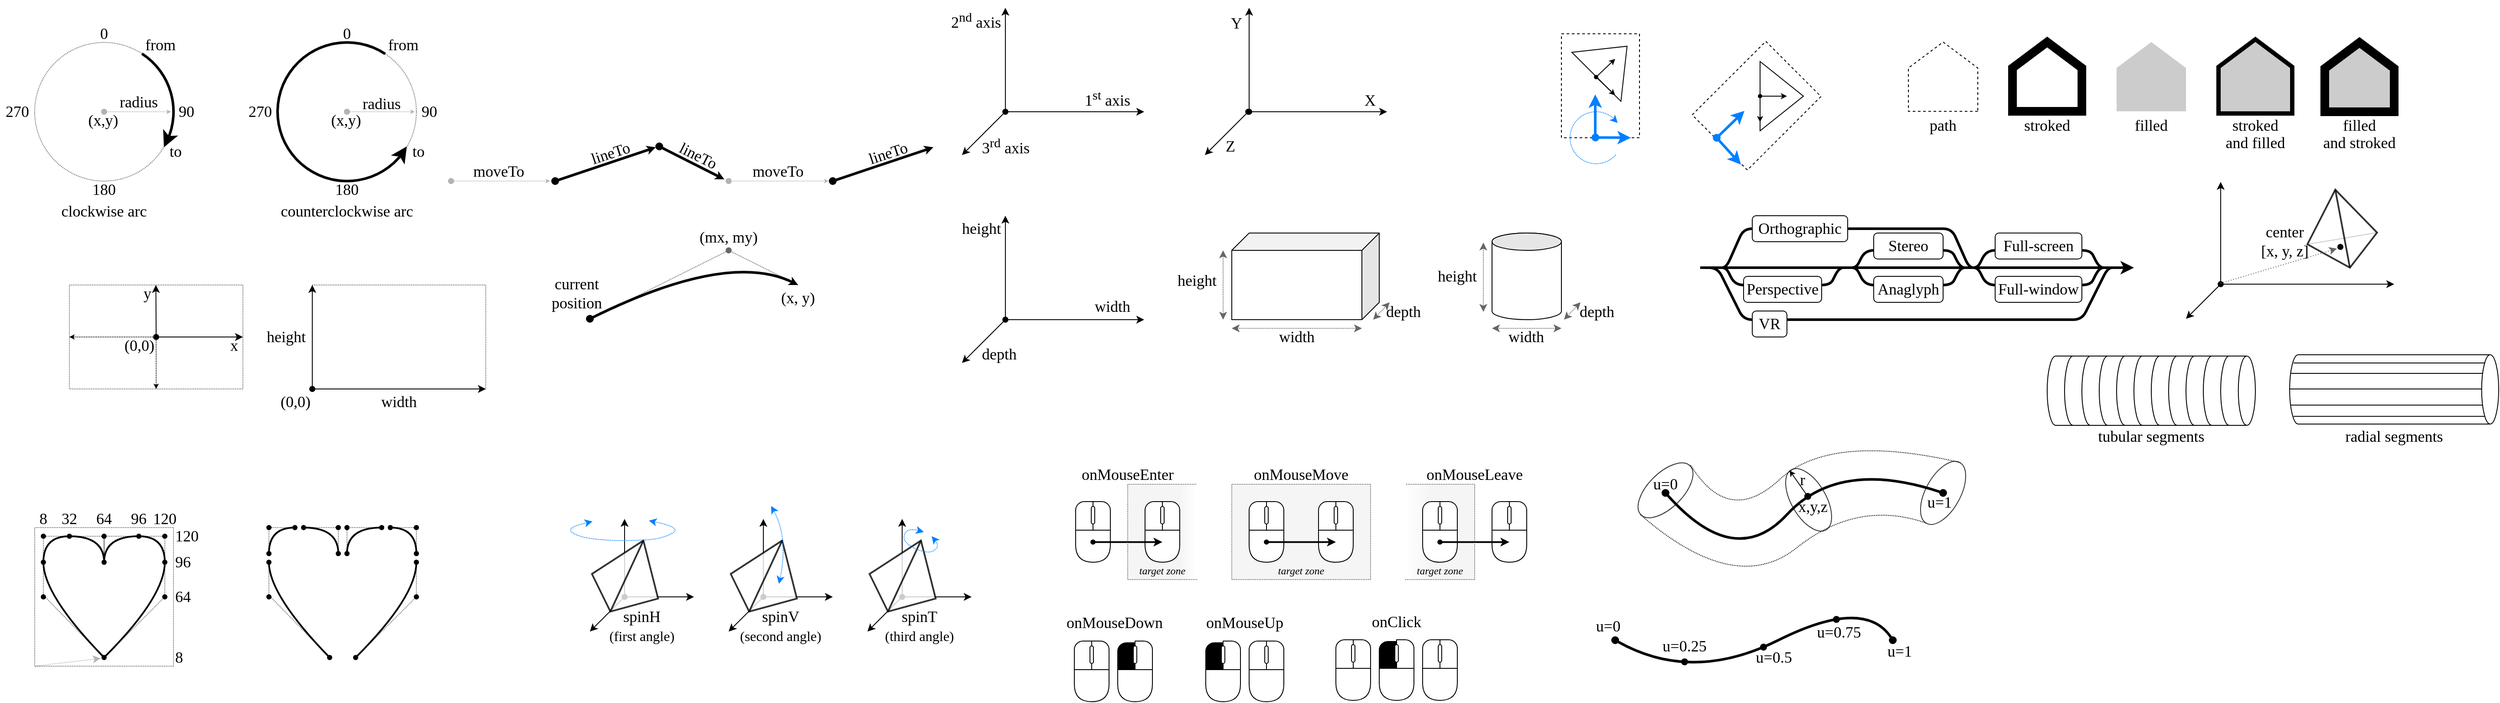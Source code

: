 <mxfile version="17.4.2" type="device"><diagram id="IulW4WTX1gy829L7mkmG" name="Page-1"><mxGraphModel dx="1953" dy="538" grid="1" gridSize="10" guides="1" tooltips="1" connect="1" arrows="1" fold="1" page="1" pageScale="1" pageWidth="1100" pageHeight="850" math="0" shadow="0"><root><mxCell id="0"/><mxCell id="1" parent="0"/><mxCell id="NYr2IJ3eyJCZdLrjKLzU-2" value="" style="shape=offPageConnector;whiteSpace=wrap;html=1;rotation=-180;fillColor=#CCCCCC;dashed=1;strokeColor=none;" parent="1" vertex="1"><mxGeometry x="1600" y="80.0" width="80" height="80" as="geometry"/></mxCell><mxCell id="7FwwJVHufF2n3ASIH5OX-14" value="" style="rounded=0;whiteSpace=wrap;html=1;fillColor=#f5f5f5;dashed=1;dashPattern=1 1;fontColor=#333333;strokeColor=none;" parent="1" vertex="1"><mxGeometry x="570" y="590" width="50" height="110" as="geometry"/></mxCell><mxCell id="1r7JpkNIC9cZ9DD8CkFM-86" value="" style="group;fillColor=none;" parent="1" vertex="1" connectable="0"><mxGeometry x="560" y="610" width="60" height="90" as="geometry"/></mxCell><mxCell id="7FwwJVHufF2n3ASIH5OX-15" value="" style="rounded=0;whiteSpace=wrap;html=1;fillColor=#f5f5f5;dashed=1;dashPattern=1 1;fontColor=#333333;strokeColor=none;gradientColor=#ffffff;gradientDirection=west;" parent="1r7JpkNIC9cZ9DD8CkFM-86" vertex="1"><mxGeometry x="-20" y="-20" width="30" height="110" as="geometry"/></mxCell><mxCell id="1r7JpkNIC9cZ9DD8CkFM-87" value="" style="verticalLabelPosition=bottom;verticalAlign=top;html=1;shape=mxgraph.basic.diag_round_rect;dx=15;allowArrows=0;connectable=0;" parent="1r7JpkNIC9cZ9DD8CkFM-86" vertex="1"><mxGeometry width="20" height="45" as="geometry"/></mxCell><mxCell id="1r7JpkNIC9cZ9DD8CkFM-88" value="" style="verticalLabelPosition=bottom;verticalAlign=top;html=1;shape=mxgraph.basic.diag_round_rect;dx=15;flipH=1;allowArrows=0;connectable=0;" parent="1r7JpkNIC9cZ9DD8CkFM-86" vertex="1"><mxGeometry x="20" width="20" height="44" as="geometry"/></mxCell><mxCell id="1r7JpkNIC9cZ9DD8CkFM-89" value="" style="shape=delay;whiteSpace=wrap;html=1;rotation=90;connectable=0;allowArrows=0;" parent="1r7JpkNIC9cZ9DD8CkFM-86" vertex="1"><mxGeometry x="1.5" y="31.5" width="37" height="40" as="geometry"/></mxCell><mxCell id="1r7JpkNIC9cZ9DD8CkFM-90" value="" style="rounded=1;whiteSpace=wrap;html=1;arcSize=50;allowArrows=0;connectable=0;" parent="1r7JpkNIC9cZ9DD8CkFM-86" vertex="1"><mxGeometry x="18" y="5.657" width="4" height="20.202" as="geometry"/></mxCell><mxCell id="7FwwJVHufF2n3ASIH5OX-12" value="" style="rounded=0;whiteSpace=wrap;html=1;fillColor=#f5f5f5;dashed=1;dashPattern=1 1;fontColor=#333333;strokeColor=none;gradientColor=#ffffff;gradientDirection=east;" parent="1" vertex="1"><mxGeometry x="280" y="590" width="20" height="110" as="geometry"/></mxCell><mxCell id="7FwwJVHufF2n3ASIH5OX-2" value="" style="rounded=0;whiteSpace=wrap;html=1;fillColor=#f5f5f5;dashed=1;dashPattern=1 1;fontColor=#333333;strokeColor=none;" parent="1" vertex="1"><mxGeometry x="220" y="590" width="60" height="110" as="geometry"/></mxCell><mxCell id="7FwwJVHufF2n3ASIH5OX-1" value="" style="rounded=0;whiteSpace=wrap;html=1;fillColor=#f5f5f5;dashed=1;dashPattern=1 1;fontColor=#333333;strokeColor=#666666;" parent="1" vertex="1"><mxGeometry x="340" y="590" width="160" height="110" as="geometry"/></mxCell><mxCell id="rJn-vDhGcc_ENqnjwJdY-5" value="" style="rounded=0;whiteSpace=wrap;html=1;dashed=1;fillColor=none;connectable=0;allowArrows=0;" parent="1" vertex="1"><mxGeometry x="720" y="70" width="90" height="120" as="geometry"/></mxCell><mxCell id="BnQ1cHRjBtLnelOh4Txh-79" value="" style="endArrow=none;html=1;fontFamily=Calibri;fontSize=18;strokeWidth=3;strokeColor=#000000;rounded=1;" parent="1" edge="1"><mxGeometry width="50" height="50" relative="1" as="geometry"><mxPoint x="1360" y="340" as="sourcePoint"/><mxPoint x="880" y="340" as="targetPoint"/><Array as="points"><mxPoint x="1350" y="340"/><mxPoint x="1320" y="400"/><mxPoint x="930" y="400"/><mxPoint x="900" y="340"/></Array></mxGeometry></mxCell><mxCell id="BnQ1cHRjBtLnelOh4Txh-62" value="" style="endArrow=classic;html=1;fontFamily=Calibri;fontSize=18;strokeWidth=3;strokeColor=#000000;rounded=1;endFill=1;" parent="1" edge="1"><mxGeometry width="50" height="50" relative="1" as="geometry"><mxPoint x="880" y="340" as="sourcePoint"/><mxPoint x="1380" y="340" as="targetPoint"/></mxGeometry></mxCell><mxCell id="phZSo0MRXo7aLX_ubmZk-1" value="" style="endArrow=classic;html=1;rounded=0;" parent="1" edge="1"><mxGeometry width="50" height="50" relative="1" as="geometry"><mxPoint x="79" y="160" as="sourcePoint"/><mxPoint x="79" y="40" as="targetPoint"/></mxGeometry></mxCell><mxCell id="phZSo0MRXo7aLX_ubmZk-2" value="" style="endArrow=classic;html=1;rounded=0;startArrow=oval;startFill=1;" parent="1" edge="1"><mxGeometry width="50" height="50" relative="1" as="geometry"><mxPoint x="79" y="160" as="sourcePoint"/><mxPoint x="239" y="160" as="targetPoint"/></mxGeometry></mxCell><mxCell id="phZSo0MRXo7aLX_ubmZk-3" value="" style="endArrow=classic;html=1;rounded=0;" parent="1" edge="1"><mxGeometry width="50" height="50" relative="1" as="geometry"><mxPoint x="79" y="160" as="sourcePoint"/><mxPoint x="29" y="210" as="targetPoint"/></mxGeometry></mxCell><mxCell id="phZSo0MRXo7aLX_ubmZk-5" value="1&lt;sup&gt;st&lt;/sup&gt; axis" style="text;html=1;strokeColor=none;fillColor=none;align=right;verticalAlign=middle;whiteSpace=wrap;rounded=0;fontFamily=Calibri;fontSize=18;" parent="1" vertex="1"><mxGeometry x="170" y="130" width="55" height="30" as="geometry"/></mxCell><mxCell id="phZSo0MRXo7aLX_ubmZk-6" value="2&lt;sup&gt;nd&lt;/sup&gt; axis" style="text;html=1;strokeColor=none;fillColor=none;align=right;verticalAlign=middle;whiteSpace=wrap;rounded=0;fontFamily=Calibri;fontSize=18;" parent="1" vertex="1"><mxGeometry x="16" y="40" width="60" height="30" as="geometry"/></mxCell><mxCell id="phZSo0MRXo7aLX_ubmZk-7" value="3&lt;sup&gt;rd&lt;/sup&gt; axis" style="text;html=1;strokeColor=none;fillColor=none;align=left;verticalAlign=middle;whiteSpace=wrap;rounded=0;rotation=0;fontFamily=Calibri;fontSize=18;" parent="1" vertex="1"><mxGeometry x="50" y="190" width="70" height="20" as="geometry"/></mxCell><mxCell id="phZSo0MRXo7aLX_ubmZk-9" value="" style="endArrow=classic;html=1;rounded=0;startArrow=oval;startFill=1;" parent="1" edge="1"><mxGeometry width="50" height="50" relative="1" as="geometry"><mxPoint x="359" y="160" as="sourcePoint"/><mxPoint x="519" y="160" as="targetPoint"/></mxGeometry></mxCell><mxCell id="phZSo0MRXo7aLX_ubmZk-10" value="" style="endArrow=classic;html=1;rounded=0;" parent="1" edge="1"><mxGeometry width="50" height="50" relative="1" as="geometry"><mxPoint x="359" y="160" as="sourcePoint"/><mxPoint x="309" y="210" as="targetPoint"/></mxGeometry></mxCell><mxCell id="phZSo0MRXo7aLX_ubmZk-11" value="X" style="text;html=1;strokeColor=none;fillColor=none;align=right;verticalAlign=middle;whiteSpace=wrap;rounded=0;fontFamily=Calibri;fontSize=18;" parent="1" vertex="1"><mxGeometry x="489" y="137" width="19" height="20" as="geometry"/></mxCell><mxCell id="phZSo0MRXo7aLX_ubmZk-12" value="Y" style="text;html=1;strokeColor=none;fillColor=none;align=right;verticalAlign=middle;whiteSpace=wrap;rounded=0;fontFamily=Calibri;fontSize=18;" parent="1" vertex="1"><mxGeometry x="334" y="43" width="20" height="30" as="geometry"/></mxCell><mxCell id="phZSo0MRXo7aLX_ubmZk-13" value="Z" style="text;html=1;strokeColor=none;fillColor=none;align=left;verticalAlign=middle;whiteSpace=wrap;rounded=0;rotation=0;fontFamily=Calibri;fontSize=18;" parent="1" vertex="1"><mxGeometry x="330.5" y="190" width="27" height="20" as="geometry"/></mxCell><mxCell id="phZSo0MRXo7aLX_ubmZk-24" value="" style="endArrow=classic;html=1;rounded=0;" parent="1" edge="1"><mxGeometry width="50" height="50" relative="1" as="geometry"><mxPoint x="79" y="400" as="sourcePoint"/><mxPoint x="79" y="280.0" as="targetPoint"/></mxGeometry></mxCell><mxCell id="phZSo0MRXo7aLX_ubmZk-25" value="" style="endArrow=classic;html=1;rounded=0;startArrow=oval;startFill=1;" parent="1" edge="1"><mxGeometry width="50" height="50" relative="1" as="geometry"><mxPoint x="79" y="400" as="sourcePoint"/><mxPoint x="239" y="400" as="targetPoint"/></mxGeometry></mxCell><mxCell id="phZSo0MRXo7aLX_ubmZk-26" value="" style="endArrow=classic;html=1;rounded=0;" parent="1" edge="1"><mxGeometry width="50" height="50" relative="1" as="geometry"><mxPoint x="79" y="400" as="sourcePoint"/><mxPoint x="29" y="450" as="targetPoint"/></mxGeometry></mxCell><mxCell id="phZSo0MRXo7aLX_ubmZk-27" value="width" style="text;html=1;strokeColor=none;fillColor=none;align=right;verticalAlign=middle;whiteSpace=wrap;rounded=0;fontFamily=Calibri;fontSize=18;" parent="1" vertex="1"><mxGeometry x="170" y="370" width="55" height="30" as="geometry"/></mxCell><mxCell id="phZSo0MRXo7aLX_ubmZk-28" value="height" style="text;html=1;strokeColor=none;fillColor=none;align=right;verticalAlign=middle;whiteSpace=wrap;rounded=0;fontFamily=Calibri;fontSize=18;" parent="1" vertex="1"><mxGeometry x="16" y="280" width="60" height="30" as="geometry"/></mxCell><mxCell id="phZSo0MRXo7aLX_ubmZk-29" value="depth" style="text;html=1;strokeColor=none;fillColor=none;align=left;verticalAlign=middle;whiteSpace=wrap;rounded=0;rotation=0;fontFamily=Calibri;fontSize=18;" parent="1" vertex="1"><mxGeometry x="50" y="430" width="70" height="20" as="geometry"/></mxCell><mxCell id="ebg2EoQCEzA1w5JfKJvw-1" value="" style="shape=cube;whiteSpace=wrap;html=1;boundedLbl=1;backgroundOutline=1;darkOpacity=0.05;darkOpacity2=0.1;flipH=1;" parent="1" vertex="1"><mxGeometry x="340" y="300" width="170" height="100" as="geometry"/></mxCell><mxCell id="ebg2EoQCEzA1w5JfKJvw-2" value="width" style="text;html=1;strokeColor=none;fillColor=none;align=center;verticalAlign=middle;whiteSpace=wrap;rounded=0;fontFamily=Calibri;fontSize=18;" parent="1" vertex="1"><mxGeometry x="340" y="410" width="150" height="20" as="geometry"/></mxCell><mxCell id="ebg2EoQCEzA1w5JfKJvw-3" value="height" style="text;html=1;strokeColor=none;fillColor=none;align=center;verticalAlign=middle;whiteSpace=wrap;rounded=0;fontFamily=Calibri;fontSize=18;" parent="1" vertex="1"><mxGeometry x="270" y="340" width="60" height="30" as="geometry"/></mxCell><mxCell id="ebg2EoQCEzA1w5JfKJvw-4" value="depth" style="text;html=1;strokeColor=none;fillColor=none;align=left;verticalAlign=middle;whiteSpace=wrap;rounded=0;rotation=0;fontFamily=Calibri;fontSize=18;" parent="1" vertex="1"><mxGeometry x="516" y="381" width="70" height="20" as="geometry"/></mxCell><mxCell id="ebg2EoQCEzA1w5JfKJvw-9" value="" style="shape=cylinder3;whiteSpace=wrap;html=1;boundedLbl=1;backgroundOutline=1;size=9.833;" parent="1" vertex="1"><mxGeometry x="640" y="300" width="80" height="100" as="geometry"/></mxCell><mxCell id="ebg2EoQCEzA1w5JfKJvw-10" value="" style="endArrow=classic;startArrow=classic;html=1;rounded=0;strokeColor=#666666;dashed=1;dashPattern=1 1;" parent="1" edge="1"><mxGeometry width="50" height="50" relative="1" as="geometry"><mxPoint x="340" y="410" as="sourcePoint"/><mxPoint x="490" y="410" as="targetPoint"/></mxGeometry></mxCell><mxCell id="ebg2EoQCEzA1w5JfKJvw-11" value="" style="endArrow=classic;startArrow=classic;html=1;rounded=0;strokeColor=#666666;dashed=1;dashPattern=1 1;" parent="1" edge="1"><mxGeometry width="50" height="50" relative="1" as="geometry"><mxPoint x="640" y="410" as="sourcePoint"/><mxPoint x="720" y="410" as="targetPoint"/></mxGeometry></mxCell><mxCell id="ebg2EoQCEzA1w5JfKJvw-12" value="width" style="text;html=1;strokeColor=none;fillColor=none;align=center;verticalAlign=middle;whiteSpace=wrap;rounded=0;fontFamily=Calibri;fontSize=18;" parent="1" vertex="1"><mxGeometry x="640" y="410" width="79" height="20" as="geometry"/></mxCell><mxCell id="ebg2EoQCEzA1w5JfKJvw-13" value="" style="endArrow=classic;startArrow=classic;html=1;rounded=0;strokeColor=#666666;dashed=1;dashPattern=1 1;" parent="1" edge="1"><mxGeometry width="50" height="50" relative="1" as="geometry"><mxPoint x="330" y="400" as="sourcePoint"/><mxPoint x="330" y="320" as="targetPoint"/></mxGeometry></mxCell><mxCell id="ebg2EoQCEzA1w5JfKJvw-14" value="" style="endArrow=classic;startArrow=classic;html=1;rounded=0;strokeColor=#666666;dashed=1;dashPattern=1 1;" parent="1" edge="1"><mxGeometry width="50" height="50" relative="1" as="geometry"><mxPoint x="630" y="391" as="sourcePoint"/><mxPoint x="630" y="311" as="targetPoint"/></mxGeometry></mxCell><mxCell id="ebg2EoQCEzA1w5JfKJvw-15" value="" style="ellipse;whiteSpace=wrap;html=1;fillColor=#E6E6E6;" parent="1" vertex="1"><mxGeometry x="640" y="300" width="80" height="20" as="geometry"/></mxCell><mxCell id="ebg2EoQCEzA1w5JfKJvw-16" value="height" style="text;html=1;strokeColor=none;fillColor=none;align=center;verticalAlign=middle;whiteSpace=wrap;rounded=0;fontFamily=Calibri;fontSize=18;" parent="1" vertex="1"><mxGeometry x="570" y="335" width="60" height="30" as="geometry"/></mxCell><mxCell id="ebg2EoQCEzA1w5JfKJvw-17" value="" style="endArrow=classic;startArrow=classic;html=1;rounded=0;strokeColor=#666666;dashed=1;dashPattern=1 1;" parent="1" edge="1"><mxGeometry width="50" height="50" relative="1" as="geometry"><mxPoint x="503" y="400" as="sourcePoint"/><mxPoint x="522" y="380" as="targetPoint"/></mxGeometry></mxCell><mxCell id="ebg2EoQCEzA1w5JfKJvw-18" value="" style="endArrow=classic;startArrow=classic;html=1;rounded=0;strokeColor=#666666;dashed=1;dashPattern=1 1;" parent="1" edge="1"><mxGeometry width="50" height="50" relative="1" as="geometry"><mxPoint x="723" y="400" as="sourcePoint"/><mxPoint x="742" y="380" as="targetPoint"/></mxGeometry></mxCell><mxCell id="ebg2EoQCEzA1w5JfKJvw-19" value="depth" style="text;html=1;strokeColor=none;fillColor=none;align=left;verticalAlign=middle;whiteSpace=wrap;rounded=0;rotation=0;fontFamily=Calibri;fontSize=18;" parent="1" vertex="1"><mxGeometry x="739" y="381" width="70" height="20" as="geometry"/></mxCell><mxCell id="BnQ1cHRjBtLnelOh4Txh-74" value="VR" style="rounded=1;whiteSpace=wrap;html=1;fontFamily=Calibri;fontSize=18;" parent="1" vertex="1"><mxGeometry x="940" y="390" width="40" height="30" as="geometry"/></mxCell><mxCell id="BnQ1cHRjBtLnelOh4Txh-58" value="" style="endArrow=none;html=1;fontFamily=Calibri;fontSize=18;strokeWidth=3;strokeColor=#000000;rounded=1;" parent="1" edge="1"><mxGeometry width="50" height="50" relative="1" as="geometry"><mxPoint x="1350" y="340" as="sourcePoint"/><mxPoint x="1190" y="340" as="targetPoint"/><Array as="points"><mxPoint x="1340" y="340"/><mxPoint x="1330" y="320"/><mxPoint x="1210" y="320"/><mxPoint x="1200" y="340"/></Array></mxGeometry></mxCell><mxCell id="BnQ1cHRjBtLnelOh4Txh-59" value="" style="endArrow=none;html=1;fontFamily=Calibri;fontSize=18;strokeWidth=3;strokeColor=#000000;rounded=1;" parent="1" edge="1"><mxGeometry width="50" height="50" relative="1" as="geometry"><mxPoint x="1350" y="340" as="sourcePoint"/><mxPoint x="1190" y="340" as="targetPoint"/><Array as="points"><mxPoint x="1340" y="340"/><mxPoint x="1330" y="360"/><mxPoint x="1210" y="360"/><mxPoint x="1200" y="340"/></Array></mxGeometry></mxCell><mxCell id="BnQ1cHRjBtLnelOh4Txh-60" value="Full-window" style="rounded=1;whiteSpace=wrap;html=1;fontFamily=Calibri;fontSize=18;" parent="1" vertex="1"><mxGeometry x="1220" y="350" width="100" height="30" as="geometry"/></mxCell><mxCell id="BnQ1cHRjBtLnelOh4Txh-61" value="Full-screen" style="rounded=1;whiteSpace=wrap;html=1;fontFamily=Calibri;fontSize=18;" parent="1" vertex="1"><mxGeometry x="1220" y="300" width="100" height="30" as="geometry"/></mxCell><mxCell id="BnQ1cHRjBtLnelOh4Txh-64" value="" style="endArrow=none;html=1;fontFamily=Calibri;fontSize=18;strokeWidth=3;strokeColor=#000000;rounded=1;" parent="1" edge="1"><mxGeometry width="50" height="50" relative="1" as="geometry"><mxPoint x="1190" y="340" as="sourcePoint"/><mxPoint x="1050" y="340" as="targetPoint"/><Array as="points"><mxPoint x="1180" y="340"/><mxPoint x="1170" y="320"/><mxPoint x="1070" y="320"/><mxPoint x="1060" y="340"/></Array></mxGeometry></mxCell><mxCell id="BnQ1cHRjBtLnelOh4Txh-65" value="" style="endArrow=none;html=1;fontFamily=Calibri;fontSize=18;strokeWidth=3;strokeColor=#000000;rounded=1;" parent="1" edge="1"><mxGeometry width="50" height="50" relative="1" as="geometry"><mxPoint x="1190" y="340" as="sourcePoint"/><mxPoint x="1050" y="340" as="targetPoint"/><Array as="points"><mxPoint x="1180" y="340"/><mxPoint x="1170" y="360"/><mxPoint x="1070" y="360"/><mxPoint x="1060" y="340"/></Array></mxGeometry></mxCell><mxCell id="BnQ1cHRjBtLnelOh4Txh-66" value="Anaglyph" style="rounded=1;whiteSpace=wrap;html=1;fontFamily=Calibri;fontSize=18;" parent="1" vertex="1"><mxGeometry x="1080" y="350" width="80" height="30" as="geometry"/></mxCell><mxCell id="BnQ1cHRjBtLnelOh4Txh-67" value="Stereo" style="rounded=1;whiteSpace=wrap;html=1;fontFamily=Calibri;fontSize=18;" parent="1" vertex="1"><mxGeometry x="1080" y="300" width="80" height="30" as="geometry"/></mxCell><mxCell id="BnQ1cHRjBtLnelOh4Txh-75" value="" style="endArrow=none;html=1;fontFamily=Calibri;fontSize=18;strokeWidth=3;strokeColor=#000000;rounded=1;" parent="1" edge="1"><mxGeometry width="50" height="50" relative="1" as="geometry"><mxPoint x="1050" y="340" as="sourcePoint"/><mxPoint x="900" y="340" as="targetPoint"/><Array as="points"><mxPoint x="1040" y="340"/><mxPoint x="1030" y="360"/><mxPoint x="920" y="360"/><mxPoint x="910" y="340"/></Array></mxGeometry></mxCell><mxCell id="BnQ1cHRjBtLnelOh4Txh-72" value="Perspective" style="rounded=1;whiteSpace=wrap;html=1;fontFamily=Calibri;fontSize=18;" parent="1" vertex="1"><mxGeometry x="930" y="350" width="90" height="30" as="geometry"/></mxCell><mxCell id="BnQ1cHRjBtLnelOh4Txh-77" value="" style="endArrow=none;html=1;fontFamily=Calibri;fontSize=18;strokeWidth=3;strokeColor=#000000;rounded=1;" parent="1" edge="1"><mxGeometry width="50" height="50" relative="1" as="geometry"><mxPoint x="1200" y="340" as="sourcePoint"/><mxPoint x="900" y="340" as="targetPoint"/><Array as="points"><mxPoint x="1190" y="340"/><mxPoint x="1170" y="295"/><mxPoint x="930" y="295"/><mxPoint x="910" y="340"/></Array></mxGeometry></mxCell><mxCell id="BnQ1cHRjBtLnelOh4Txh-69" value="Orthographic" style="rounded=1;whiteSpace=wrap;html=1;fontFamily=Calibri;fontSize=18;" parent="1" vertex="1"><mxGeometry x="940" y="280" width="110" height="30" as="geometry"/></mxCell><mxCell id="mS9Cdpgdg8d4ndFLmbpp-4" value="spinH&lt;br&gt;&lt;font style=&quot;font-size: 16px&quot;&gt;(first angle)&lt;/font&gt;" style="text;html=1;strokeColor=none;fillColor=none;align=center;verticalAlign=middle;whiteSpace=wrap;rounded=0;fontFamily=Calibri;fontSize=18;connectable=0;allowArrows=0;" parent="1" vertex="1"><mxGeometry x="-400" y="730" width="120" height="47" as="geometry"/></mxCell><mxCell id="mS9Cdpgdg8d4ndFLmbpp-9" value="spinV&lt;br&gt;&lt;font style=&quot;font-size: 16px&quot;&gt;(second angle)&lt;/font&gt;" style="text;html=1;strokeColor=none;fillColor=none;align=center;verticalAlign=middle;whiteSpace=wrap;rounded=0;fontFamily=Calibri;fontSize=18;connectable=0;allowArrows=0;" parent="1" vertex="1"><mxGeometry x="-240" y="730" width="120" height="47" as="geometry"/></mxCell><mxCell id="mS9Cdpgdg8d4ndFLmbpp-36" value="spinT&lt;br&gt;&lt;font style=&quot;font-size: 16px&quot;&gt;(third angle)&lt;/font&gt;" style="text;html=1;strokeColor=none;fillColor=none;align=center;verticalAlign=middle;whiteSpace=wrap;rounded=0;fontFamily=Calibri;fontSize=18;connectable=0;allowArrows=0;" parent="1" vertex="1"><mxGeometry x="-80" y="730" width="120" height="47" as="geometry"/></mxCell><mxCell id="ApqP_NUCSL2yYaHnZZfl-57" value="" style="endArrow=classic;html=1;rounded=0;" parent="1" edge="1"><mxGeometry width="50" height="50" relative="1" as="geometry"><mxPoint x="-360" y="720" as="sourcePoint"/><mxPoint x="-360" y="630" as="targetPoint"/></mxGeometry></mxCell><mxCell id="ApqP_NUCSL2yYaHnZZfl-58" value="" style="endArrow=classic;html=1;rounded=0;startArrow=oval;startFill=1;" parent="1" edge="1"><mxGeometry width="50" height="50" relative="1" as="geometry"><mxPoint x="-360" y="720" as="sourcePoint"/><mxPoint x="-280" y="720" as="targetPoint"/></mxGeometry></mxCell><mxCell id="ApqP_NUCSL2yYaHnZZfl-59" value="" style="endArrow=classic;html=1;rounded=0;" parent="1" edge="1"><mxGeometry width="50" height="50" relative="1" as="geometry"><mxPoint x="-360" y="720" as="sourcePoint"/><mxPoint x="-400" y="760" as="targetPoint"/></mxGeometry></mxCell><mxCell id="ApqP_NUCSL2yYaHnZZfl-63" value="" style="verticalLabelPosition=bottom;verticalAlign=top;html=1;shape=mxgraph.basic.pyramid;dx1=0.4;dx2=0.5;dy1=0.7;dy2=0.55;strokeWidth=2;opacity=80;rotation=30;" parent="1" vertex="1"><mxGeometry x="-394" y="653" width="80.29" height="90" as="geometry"/></mxCell><mxCell id="ApqP_NUCSL2yYaHnZZfl-66" value="" style="endArrow=classic;html=1;strokeColor=#007FFF;strokeWidth=1;startArrow=classic;startFill=1;dashed=1;dashPattern=1 1;curved=1;" parent="1" edge="1"><mxGeometry width="50" height="50" relative="1" as="geometry"><mxPoint x="-397" y="633" as="sourcePoint"/><mxPoint x="-332" y="632" as="targetPoint"/><Array as="points"><mxPoint x="-428" y="640"/><mxPoint x="-413" y="651"/><mxPoint x="-379" y="655"/><mxPoint x="-348" y="655"/><mxPoint x="-317" y="653"/><mxPoint x="-293" y="640"/></Array></mxGeometry></mxCell><mxCell id="ApqP_NUCSL2yYaHnZZfl-72" value="" style="endArrow=classic;html=1;rounded=0;" parent="1" edge="1"><mxGeometry width="50" height="50" relative="1" as="geometry"><mxPoint x="-200.0" y="720" as="sourcePoint"/><mxPoint x="-200.0" y="630" as="targetPoint"/></mxGeometry></mxCell><mxCell id="ApqP_NUCSL2yYaHnZZfl-73" value="" style="endArrow=classic;html=1;rounded=0;startArrow=oval;startFill=1;" parent="1" edge="1"><mxGeometry width="50" height="50" relative="1" as="geometry"><mxPoint x="-200.0" y="720" as="sourcePoint"/><mxPoint x="-120.0" y="720" as="targetPoint"/></mxGeometry></mxCell><mxCell id="ApqP_NUCSL2yYaHnZZfl-74" value="" style="endArrow=classic;html=1;rounded=0;" parent="1" edge="1"><mxGeometry width="50" height="50" relative="1" as="geometry"><mxPoint x="-200.0" y="720" as="sourcePoint"/><mxPoint x="-240.0" y="760" as="targetPoint"/></mxGeometry></mxCell><mxCell id="ApqP_NUCSL2yYaHnZZfl-75" value="" style="verticalLabelPosition=bottom;verticalAlign=top;html=1;shape=mxgraph.basic.pyramid;dx1=0.4;dx2=0.5;dy1=0.7;dy2=0.55;strokeWidth=2;opacity=80;rotation=30;" parent="1" vertex="1"><mxGeometry x="-234" y="653" width="80.29" height="90" as="geometry"/></mxCell><mxCell id="ApqP_NUCSL2yYaHnZZfl-79" value="" style="endArrow=classic;html=1;strokeColor=#007FFF;strokeWidth=1;startArrow=classic;startFill=1;dashed=1;dashPattern=1 1;curved=1;" parent="1" edge="1"><mxGeometry width="50" height="50" relative="1" as="geometry"><mxPoint x="-182" y="705" as="sourcePoint"/><mxPoint x="-191" y="615" as="targetPoint"/><Array as="points"><mxPoint x="-171" y="652"/></Array></mxGeometry></mxCell><mxCell id="ApqP_NUCSL2yYaHnZZfl-80" value="" style="endArrow=classic;html=1;rounded=0;" parent="1" edge="1"><mxGeometry width="50" height="50" relative="1" as="geometry"><mxPoint x="-40.0" y="720" as="sourcePoint"/><mxPoint x="-40.0" y="630" as="targetPoint"/></mxGeometry></mxCell><mxCell id="ApqP_NUCSL2yYaHnZZfl-81" value="" style="endArrow=classic;html=1;rounded=0;startArrow=oval;startFill=1;" parent="1" edge="1"><mxGeometry width="50" height="50" relative="1" as="geometry"><mxPoint x="-40.0" y="720" as="sourcePoint"/><mxPoint x="40.0" y="720" as="targetPoint"/></mxGeometry></mxCell><mxCell id="ApqP_NUCSL2yYaHnZZfl-82" value="" style="endArrow=classic;html=1;rounded=0;" parent="1" edge="1"><mxGeometry width="50" height="50" relative="1" as="geometry"><mxPoint x="-40.0" y="720" as="sourcePoint"/><mxPoint x="-80.0" y="760" as="targetPoint"/></mxGeometry></mxCell><mxCell id="ApqP_NUCSL2yYaHnZZfl-83" value="" style="verticalLabelPosition=bottom;verticalAlign=top;html=1;shape=mxgraph.basic.pyramid;dx1=0.4;dx2=0.5;dy1=0.7;dy2=0.55;strokeWidth=2;opacity=80;rotation=30;" parent="1" vertex="1"><mxGeometry x="-74" y="653" width="80.29" height="90" as="geometry"/></mxCell><mxCell id="ApqP_NUCSL2yYaHnZZfl-85" value="" style="endArrow=classic;html=1;strokeColor=#007FFF;strokeWidth=1;startArrow=classic;startFill=1;dashed=1;dashPattern=1 1;curved=1;" parent="1" edge="1"><mxGeometry width="50" height="50" relative="1" as="geometry"><mxPoint x="-6" y="650" as="sourcePoint"/><mxPoint x="-15" y="645" as="targetPoint"/><Array as="points"><mxPoint x="4" y="662"/><mxPoint x="-11" y="671"/><mxPoint x="-40" y="657"/><mxPoint x="-35" y="640"/></Array></mxGeometry></mxCell><mxCell id="rJn-vDhGcc_ENqnjwJdY-6" value="" style="endArrow=classic;html=1;rounded=0;strokeWidth=3;strokeColor=#007FFF;" parent="1" edge="1"><mxGeometry width="50" height="50" relative="1" as="geometry"><mxPoint x="759" y="189.73" as="sourcePoint"/><mxPoint x="759" y="140" as="targetPoint"/></mxGeometry></mxCell><mxCell id="rJn-vDhGcc_ENqnjwJdY-7" value="" style="endArrow=classic;html=1;rounded=0;startArrow=oval;startFill=1;strokeWidth=3;strokeColor=#007FFF;" parent="1" edge="1"><mxGeometry width="50" height="50" relative="1" as="geometry"><mxPoint x="759.2" y="189.73" as="sourcePoint"/><mxPoint x="800" y="190" as="targetPoint"/></mxGeometry></mxCell><mxCell id="rJn-vDhGcc_ENqnjwJdY-1" value="" style="triangle;whiteSpace=wrap;html=1;rotation=-45;connectable=0;allowArrows=0;fillColor=none;" parent="1" vertex="1"><mxGeometry x="753" y="62" width="50" height="80" as="geometry"/></mxCell><mxCell id="phZSo0MRXo7aLX_ubmZk-8" value="" style="endArrow=classic;html=1;rounded=0;endSize=4;startSize=4;" parent="1" edge="1"><mxGeometry width="50" height="50" relative="1" as="geometry"><mxPoint x="760" y="120" as="sourcePoint"/><mxPoint x="782" y="99" as="targetPoint"/></mxGeometry></mxCell><mxCell id="rJn-vDhGcc_ENqnjwJdY-4" value="" style="endArrow=classic;html=1;rounded=0;startArrow=oval;startFill=1;endSize=4;startSize=4;" parent="1" edge="1"><mxGeometry width="50" height="50" relative="1" as="geometry"><mxPoint x="760" y="120" as="sourcePoint"/><mxPoint x="782" y="141" as="targetPoint"/></mxGeometry></mxCell><mxCell id="rJn-vDhGcc_ENqnjwJdY-10" value="" style="rounded=0;whiteSpace=wrap;html=1;dashed=1;fillColor=none;rotation=45;allowArrows=0;connectable=0;" parent="1" vertex="1"><mxGeometry x="900" y="93.018" width="90" height="120" as="geometry"/></mxCell><mxCell id="rJn-vDhGcc_ENqnjwJdY-11" value="" style="endArrow=classic;html=1;rounded=0;strokeWidth=3;strokeColor=#007FFF;" parent="1" edge="1"><mxGeometry width="50" height="50" relative="1" as="geometry"><mxPoint x="898" y="191.018" as="sourcePoint"/><mxPoint x="931" y="159" as="targetPoint"/></mxGeometry></mxCell><mxCell id="rJn-vDhGcc_ENqnjwJdY-12" value="" style="endArrow=classic;html=1;rounded=0;startArrow=oval;startFill=1;strokeWidth=3;strokeColor=#007FFF;" parent="1" edge="1"><mxGeometry width="50" height="50" relative="1" as="geometry"><mxPoint x="899" y="190.018" as="sourcePoint"/><mxPoint x="927" y="221" as="targetPoint"/></mxGeometry></mxCell><mxCell id="rJn-vDhGcc_ENqnjwJdY-15" value="" style="triangle;whiteSpace=wrap;html=1;rotation=0;connectable=0;allowArrows=0;fillColor=none;" parent="1" vertex="1"><mxGeometry x="949" y="102.018" width="50" height="80" as="geometry"/></mxCell><mxCell id="rJn-vDhGcc_ENqnjwJdY-16" value="" style="endArrow=classic;html=1;rounded=0;startSize=4;endSize=4;" parent="1" edge="1"><mxGeometry width="50" height="50" relative="1" as="geometry"><mxPoint x="949" y="142.018" as="sourcePoint"/><mxPoint x="980" y="142" as="targetPoint"/></mxGeometry></mxCell><mxCell id="rJn-vDhGcc_ENqnjwJdY-17" value="" style="endArrow=classic;html=1;rounded=0;startArrow=oval;startFill=1;startSize=4;endSize=4;" parent="1" edge="1"><mxGeometry width="50" height="50" relative="1" as="geometry"><mxPoint x="949" y="142.018" as="sourcePoint"/><mxPoint x="949" y="172.018" as="targetPoint"/></mxGeometry></mxCell><mxCell id="rJn-vDhGcc_ENqnjwJdY-19" value="" style="endArrow=classic;html=1;strokeColor=#007FFF;strokeWidth=1;startArrow=none;startFill=0;dashed=1;dashPattern=1 1;curved=1;" parent="1" edge="1"><mxGeometry width="50" height="50" relative="1" as="geometry"><mxPoint x="780" y="168" as="sourcePoint"/><mxPoint x="785" y="173" as="targetPoint"/></mxGeometry></mxCell><mxCell id="rJn-vDhGcc_ENqnjwJdY-20" value="" style="verticalLabelPosition=bottom;verticalAlign=top;html=1;shape=mxgraph.basic.arc;startAngle=0.364;endAngle=0.133;dashed=1;fillColor=none;strokeColor=#007FFF;dashPattern=1 1;" parent="1" vertex="1"><mxGeometry x="730" y="160" width="60" height="60" as="geometry"/></mxCell><mxCell id="8kMWVVg-FJZb6UG00D2O-2" value="(x, y)" style="text;html=1;strokeColor=none;fillColor=none;align=center;verticalAlign=middle;whiteSpace=wrap;rounded=0;fontFamily=Calibri;fontSize=18;" parent="1" vertex="1"><mxGeometry x="-185" y="360" width="50" height="30" as="geometry"/></mxCell><mxCell id="8kMWVVg-FJZb6UG00D2O-3" value="(mx, my)" style="text;html=1;strokeColor=none;fillColor=none;align=center;verticalAlign=middle;whiteSpace=wrap;rounded=0;fontFamily=Calibri;fontSize=18;" parent="1" vertex="1"><mxGeometry x="-280" y="290" width="80" height="30" as="geometry"/></mxCell><mxCell id="8kMWVVg-FJZb6UG00D2O-4" value="" style="endArrow=oval;dashed=1;html=1;dashPattern=1 1;strokeColor=#666666;rounded=0;entryX=0.5;entryY=1;entryDx=0;entryDy=0;endFill=1;" parent="1" target="8kMWVVg-FJZb6UG00D2O-3" edge="1"><mxGeometry width="50" height="50" relative="1" as="geometry"><mxPoint x="-400" y="400" as="sourcePoint"/><mxPoint x="-160" y="360" as="targetPoint"/></mxGeometry></mxCell><mxCell id="8kMWVVg-FJZb6UG00D2O-5" value="" style="endArrow=none;dashed=1;html=1;dashPattern=1 1;strokeColor=#666666;rounded=0;entryX=0.5;entryY=1;entryDx=0;entryDy=0;exitX=0.5;exitY=0;exitDx=0;exitDy=0;" parent="1" source="8kMWVVg-FJZb6UG00D2O-2" target="8kMWVVg-FJZb6UG00D2O-3" edge="1"><mxGeometry width="50" height="50" relative="1" as="geometry"><mxPoint x="-390" y="410" as="sourcePoint"/><mxPoint x="-230" y="330" as="targetPoint"/></mxGeometry></mxCell><mxCell id="8kMWVVg-FJZb6UG00D2O-6" value="current position" style="text;html=1;strokeColor=none;fillColor=none;align=center;verticalAlign=middle;whiteSpace=wrap;rounded=0;fontFamily=Calibri;fontSize=18;" parent="1" vertex="1"><mxGeometry x="-450" y="349" width="70" height="41" as="geometry"/></mxCell><mxCell id="8kMWVVg-FJZb6UG00D2O-7" value="" style="endArrow=classic;html=1;endFill=1;startArrow=oval;startFill=1;rounded=0;endSize=1;strokeWidth=3;" parent="1" edge="1"><mxGeometry width="50" height="50" relative="1" as="geometry"><mxPoint x="-440" y="240" as="sourcePoint"/><mxPoint x="-324" y="201" as="targetPoint"/></mxGeometry></mxCell><mxCell id="8kMWVVg-FJZb6UG00D2O-8" value="" style="endArrow=classic;html=1;endFill=1;startArrow=oval;startFill=1;rounded=0;endSize=1;strokeWidth=3;" parent="1" edge="1"><mxGeometry width="50" height="50" relative="1" as="geometry"><mxPoint x="-320" y="200" as="sourcePoint"/><mxPoint x="-245" y="238" as="targetPoint"/></mxGeometry></mxCell><mxCell id="8kMWVVg-FJZb6UG00D2O-10" value="" style="endArrow=oval;dashed=1;html=1;dashPattern=1 1;strokeColor=#B3B3B3;rounded=0;endFill=1;startArrow=classic;startFill=1;endSize=6;startSize=2;" parent="1" edge="1"><mxGeometry width="50" height="50" relative="1" as="geometry"><mxPoint x="-446" y="240" as="sourcePoint"/><mxPoint x="-560" y="240" as="targetPoint"/></mxGeometry></mxCell><mxCell id="8kMWVVg-FJZb6UG00D2O-12" value="moveTo" style="text;html=1;strokeColor=none;fillColor=none;align=center;verticalAlign=middle;whiteSpace=wrap;rounded=0;fontFamily=Calibri;fontSize=18;rotation=0;" parent="1" vertex="1"><mxGeometry x="-540" y="214" width="70" height="30" as="geometry"/></mxCell><mxCell id="8kMWVVg-FJZb6UG00D2O-13" value="lineTo" style="text;html=1;strokeColor=none;fillColor=none;align=center;verticalAlign=middle;whiteSpace=wrap;rounded=0;fontFamily=Calibri;fontSize=18;rotation=-18;" parent="1" vertex="1"><mxGeometry x="-411" y="193" width="70" height="30" as="geometry"/></mxCell><mxCell id="8kMWVVg-FJZb6UG00D2O-14" value="lineTo" style="text;html=1;strokeColor=none;fillColor=none;align=center;verticalAlign=middle;whiteSpace=wrap;rounded=0;fontFamily=Calibri;fontSize=18;rotation=26.7;" parent="1" vertex="1"><mxGeometry x="-310" y="196" width="70" height="30" as="geometry"/></mxCell><mxCell id="8kMWVVg-FJZb6UG00D2O-16" value="" style="endArrow=oval;dashed=1;html=1;dashPattern=1 1;strokeColor=#B3B3B3;rounded=0;endFill=1;startArrow=classic;startFill=1;endSize=6;startSize=2;" parent="1" edge="1"><mxGeometry width="50" height="50" relative="1" as="geometry"><mxPoint x="-125" y="240" as="sourcePoint"/><mxPoint x="-240" y="240" as="targetPoint"/></mxGeometry></mxCell><mxCell id="8kMWVVg-FJZb6UG00D2O-17" value="moveTo" style="text;html=1;strokeColor=none;fillColor=none;align=center;verticalAlign=middle;whiteSpace=wrap;rounded=0;fontFamily=Calibri;fontSize=18;rotation=0;" parent="1" vertex="1"><mxGeometry x="-218" y="214" width="70" height="30" as="geometry"/></mxCell><mxCell id="8kMWVVg-FJZb6UG00D2O-18" value="lineTo" style="text;html=1;strokeColor=none;fillColor=none;align=center;verticalAlign=middle;whiteSpace=wrap;rounded=0;fontFamily=Calibri;fontSize=18;rotation=-18;" parent="1" vertex="1"><mxGeometry x="-91" y="193" width="70" height="30" as="geometry"/></mxCell><mxCell id="8kMWVVg-FJZb6UG00D2O-19" value="" style="endArrow=classic;html=1;endFill=1;startArrow=oval;startFill=1;rounded=0;endSize=1;strokeWidth=3;" parent="1" edge="1"><mxGeometry width="50" height="50" relative="1" as="geometry"><mxPoint x="-120" y="240" as="sourcePoint"/><mxPoint x="-4" y="201" as="targetPoint"/></mxGeometry></mxCell><mxCell id="8kMWVVg-FJZb6UG00D2O-20" value="" style="endArrow=classic;html=1;endFill=1;startArrow=oval;startFill=1;endSize=1;strokeWidth=3;curved=1;" parent="1" edge="1"><mxGeometry width="50" height="50" relative="1" as="geometry"><mxPoint x="-400.0" y="399" as="sourcePoint"/><mxPoint x="-160" y="360" as="targetPoint"/><Array as="points"><mxPoint x="-240" y="320"/></Array></mxGeometry></mxCell><mxCell id="hj_HV66i_FGUEK0_YzUq-2" value="" style="rounded=0;whiteSpace=wrap;html=1;dashed=1;dashPattern=1 1;fillColor=none;strokeColor=#666666;" parent="1" vertex="1"><mxGeometry x="-720" y="360" width="200" height="120" as="geometry"/></mxCell><mxCell id="hj_HV66i_FGUEK0_YzUq-3" value="" style="endArrow=classic;html=1;rounded=0;" parent="1" edge="1"><mxGeometry width="50" height="50" relative="1" as="geometry"><mxPoint x="-720" y="480" as="sourcePoint"/><mxPoint x="-720" y="360" as="targetPoint"/></mxGeometry></mxCell><mxCell id="hj_HV66i_FGUEK0_YzUq-4" value="height" style="text;html=1;strokeColor=none;fillColor=none;align=center;verticalAlign=middle;whiteSpace=wrap;rounded=0;fontFamily=Calibri;fontSize=18;" parent="1" vertex="1"><mxGeometry x="-780" y="405" width="60" height="30" as="geometry"/></mxCell><mxCell id="hj_HV66i_FGUEK0_YzUq-5" value="width" style="text;html=1;strokeColor=none;fillColor=none;align=center;verticalAlign=middle;whiteSpace=wrap;rounded=0;fontFamily=Calibri;fontSize=18;" parent="1" vertex="1"><mxGeometry x="-720" y="480" width="200" height="30" as="geometry"/></mxCell><mxCell id="hj_HV66i_FGUEK0_YzUq-6" value="" style="endArrow=classic;html=1;rounded=0;startArrow=oval;startFill=1;entryX=1;entryY=1;entryDx=0;entryDy=0;" parent="1" target="hj_HV66i_FGUEK0_YzUq-2" edge="1"><mxGeometry width="50" height="50" relative="1" as="geometry"><mxPoint x="-720" y="480" as="sourcePoint"/><mxPoint x="-560" y="480" as="targetPoint"/></mxGeometry></mxCell><mxCell id="hj_HV66i_FGUEK0_YzUq-7" value="(0,0)" style="text;html=1;strokeColor=none;fillColor=none;align=right;verticalAlign=middle;whiteSpace=wrap;rounded=0;fontFamily=Calibri;fontSize=18;" parent="1" vertex="1"><mxGeometry x="-760" y="480" width="40" height="30" as="geometry"/></mxCell><mxCell id="hj_HV66i_FGUEK0_YzUq-10" value="" style="ellipse;whiteSpace=wrap;html=1;aspect=fixed;dashed=1;dashPattern=1 1;strokeColor=#666666;fillColor=none;connectable=0;allowArrows=0;" parent="1" vertex="1"><mxGeometry x="-1040" y="80" width="160" height="160" as="geometry"/></mxCell><mxCell id="hj_HV66i_FGUEK0_YzUq-11" value="0" style="text;html=1;strokeColor=none;fillColor=none;align=center;verticalAlign=middle;whiteSpace=wrap;rounded=0;fontFamily=Calibri;fontSize=18;" parent="1" vertex="1"><mxGeometry x="-990" y="60" width="60" height="20" as="geometry"/></mxCell><mxCell id="hj_HV66i_FGUEK0_YzUq-12" value="90" style="text;html=1;strokeColor=none;fillColor=none;align=center;verticalAlign=middle;whiteSpace=wrap;rounded=0;fontFamily=Calibri;fontSize=18;" parent="1" vertex="1"><mxGeometry x="-880" y="150" width="30" height="20" as="geometry"/></mxCell><mxCell id="hj_HV66i_FGUEK0_YzUq-13" value="180" style="text;html=1;strokeColor=none;fillColor=none;align=center;verticalAlign=middle;whiteSpace=wrap;rounded=0;fontFamily=Calibri;fontSize=18;" parent="1" vertex="1"><mxGeometry x="-990" y="240" width="60" height="20" as="geometry"/></mxCell><mxCell id="hj_HV66i_FGUEK0_YzUq-14" value="270" style="text;html=1;strokeColor=none;fillColor=none;align=center;verticalAlign=middle;whiteSpace=wrap;rounded=0;fontFamily=Calibri;fontSize=18;" parent="1" vertex="1"><mxGeometry x="-1080" y="150" width="40" height="20" as="geometry"/></mxCell><mxCell id="hj_HV66i_FGUEK0_YzUq-15" value="" style="verticalLabelPosition=bottom;verticalAlign=top;html=1;shape=mxgraph.basic.arc;startAngle=0.092;endAngle=0.319;strokeColor=#000000;fillColor=none;strokeWidth=3;connectable=0;allowArrows=0;" parent="1" vertex="1"><mxGeometry x="-1040" y="80" width="160" height="160" as="geometry"/></mxCell><mxCell id="hj_HV66i_FGUEK0_YzUq-16" value="from" style="text;html=1;strokeColor=none;fillColor=none;align=center;verticalAlign=middle;whiteSpace=wrap;rounded=0;fontFamily=Calibri;fontSize=18;" parent="1" vertex="1"><mxGeometry x="-920" y="73.02" width="50" height="20" as="geometry"/></mxCell><mxCell id="hj_HV66i_FGUEK0_YzUq-17" value="to" style="text;html=1;strokeColor=none;fillColor=none;align=center;verticalAlign=middle;whiteSpace=wrap;rounded=0;fontFamily=Calibri;fontSize=18;" parent="1" vertex="1"><mxGeometry x="-895" y="196" width="35" height="20" as="geometry"/></mxCell><mxCell id="hj_HV66i_FGUEK0_YzUq-18" value="" style="endArrow=oval;dashed=1;html=1;dashPattern=1 1;strokeColor=#B3B3B3;rounded=0;endFill=1;startArrow=classic;startFill=1;endSize=6;startSize=2;" parent="1" edge="1"><mxGeometry width="50" height="50" relative="1" as="geometry"><mxPoint x="-883" y="160" as="sourcePoint"/><mxPoint x="-960" y="160" as="targetPoint"/></mxGeometry></mxCell><mxCell id="hj_HV66i_FGUEK0_YzUq-19" value="radius" style="text;html=1;strokeColor=none;fillColor=none;align=center;verticalAlign=middle;whiteSpace=wrap;rounded=0;fontFamily=Calibri;fontSize=18;rotation=0;" parent="1" vertex="1"><mxGeometry x="-950" y="138.48" width="60" height="21.52" as="geometry"/></mxCell><mxCell id="hj_HV66i_FGUEK0_YzUq-20" value="(x,y)" style="text;html=1;strokeColor=none;fillColor=none;align=center;verticalAlign=middle;whiteSpace=wrap;rounded=0;fontFamily=Calibri;fontSize=18;rotation=0;" parent="1" vertex="1"><mxGeometry x="-996" y="155" width="70" height="30" as="geometry"/></mxCell><mxCell id="biXc3_L9PA2hSAYmzFq_-1" value="" style="rounded=0;whiteSpace=wrap;html=1;dashed=1;dashPattern=1 1;fillColor=none;strokeColor=#666666;connectable=0;allowArrows=0;" parent="1" vertex="1"><mxGeometry x="-1040" y="640" width="160" height="160" as="geometry"/></mxCell><mxCell id="biXc3_L9PA2hSAYmzFq_-2" value="" style="endArrow=none;html=1;rounded=0;strokeWidth=1;startArrow=none;startFill=0;endFill=0;dashed=1;dashPattern=1 1;strokeColor=#666666;" parent="1" edge="1"><mxGeometry width="50" height="50" relative="1" as="geometry"><mxPoint x="-890" y="680" as="sourcePoint"/><mxPoint x="-960" y="790" as="targetPoint"/><Array as="points"><mxPoint x="-890" y="720"/></Array></mxGeometry></mxCell><mxCell id="biXc3_L9PA2hSAYmzFq_-3" value="" style="endArrow=none;html=1;rounded=0;strokeWidth=1;startArrow=none;startFill=0;endFill=0;dashed=1;dashPattern=1 1;strokeColor=#666666;" parent="1" edge="1"><mxGeometry width="50" height="50" relative="1" as="geometry"><mxPoint x="-1030" y="680" as="sourcePoint"/><mxPoint x="-960" y="790" as="targetPoint"/><Array as="points"><mxPoint x="-1030" y="718"/></Array></mxGeometry></mxCell><mxCell id="biXc3_L9PA2hSAYmzFq_-4" value="" style="endArrow=none;html=1;rounded=0;strokeWidth=1;startArrow=none;startFill=0;endFill=0;dashed=1;dashPattern=1 1;strokeColor=#666666;" parent="1" edge="1"><mxGeometry width="50" height="50" relative="1" as="geometry"><mxPoint x="-920" y="650" as="sourcePoint"/><mxPoint x="-890" y="680" as="targetPoint"/><Array as="points"><mxPoint x="-890" y="650"/></Array></mxGeometry></mxCell><mxCell id="biXc3_L9PA2hSAYmzFq_-5" value="" style="endArrow=none;html=1;rounded=0;strokeWidth=1;startArrow=none;startFill=0;endFill=0;dashed=1;dashPattern=1 1;strokeColor=#666666;" parent="1" edge="1"><mxGeometry width="50" height="50" relative="1" as="geometry"><mxPoint x="-1000" y="650" as="sourcePoint"/><mxPoint x="-1030" y="680" as="targetPoint"/><Array as="points"><mxPoint x="-1030" y="650"/></Array></mxGeometry></mxCell><mxCell id="biXc3_L9PA2hSAYmzFq_-6" value="" style="endArrow=none;html=1;rounded=0;strokeWidth=1;startArrow=none;startFill=0;endFill=0;dashed=1;dashPattern=1 1;strokeColor=#666666;" parent="1" edge="1"><mxGeometry width="50" height="50" relative="1" as="geometry"><mxPoint x="-960" y="680" as="sourcePoint"/><mxPoint x="-920" y="650" as="targetPoint"/><Array as="points"><mxPoint x="-960" y="650"/></Array></mxGeometry></mxCell><mxCell id="biXc3_L9PA2hSAYmzFq_-7" value="" style="endArrow=none;html=1;rounded=0;strokeWidth=1;startArrow=none;startFill=0;endFill=0;dashed=1;dashPattern=1 1;strokeColor=#666666;" parent="1" edge="1"><mxGeometry width="50" height="50" relative="1" as="geometry"><mxPoint x="-1000" y="650" as="sourcePoint"/><mxPoint x="-960" y="680" as="targetPoint"/><Array as="points"><mxPoint x="-960" y="650"/></Array></mxGeometry></mxCell><mxCell id="biXc3_L9PA2hSAYmzFq_-8" value="" style="endArrow=none;html=1;strokeWidth=2;startArrow=none;startFill=0;endFill=0;curved=1;" parent="1" edge="1"><mxGeometry width="50" height="50" relative="1" as="geometry"><mxPoint x="-890" y="680" as="sourcePoint"/><mxPoint x="-960" y="790" as="targetPoint"/><Array as="points"><mxPoint x="-890" y="720"/></Array></mxGeometry></mxCell><mxCell id="biXc3_L9PA2hSAYmzFq_-9" value="" style="endArrow=none;html=1;strokeWidth=2;startArrow=none;startFill=0;endFill=0;curved=1;" parent="1" edge="1"><mxGeometry width="50" height="50" relative="1" as="geometry"><mxPoint x="-1030" y="680" as="sourcePoint"/><mxPoint x="-960" y="790" as="targetPoint"/><Array as="points"><mxPoint x="-1030" y="718"/></Array></mxGeometry></mxCell><mxCell id="biXc3_L9PA2hSAYmzFq_-10" value="" style="endArrow=none;html=1;strokeWidth=2;startArrow=none;startFill=0;endFill=0;curved=1;" parent="1" edge="1"><mxGeometry width="50" height="50" relative="1" as="geometry"><mxPoint x="-920" y="650" as="sourcePoint"/><mxPoint x="-890" y="680" as="targetPoint"/><Array as="points"><mxPoint x="-890" y="650"/></Array></mxGeometry></mxCell><mxCell id="biXc3_L9PA2hSAYmzFq_-11" value="" style="endArrow=none;html=1;strokeWidth=2;startArrow=none;startFill=0;endFill=0;curved=1;" parent="1" edge="1"><mxGeometry width="50" height="50" relative="1" as="geometry"><mxPoint x="-1000" y="650" as="sourcePoint"/><mxPoint x="-1030" y="680" as="targetPoint"/><Array as="points"><mxPoint x="-1030" y="650"/></Array></mxGeometry></mxCell><mxCell id="biXc3_L9PA2hSAYmzFq_-12" value="" style="endArrow=none;html=1;strokeWidth=2;startArrow=none;startFill=0;endFill=0;curved=1;" parent="1" edge="1"><mxGeometry width="50" height="50" relative="1" as="geometry"><mxPoint x="-960" y="680" as="sourcePoint"/><mxPoint x="-920" y="650" as="targetPoint"/><Array as="points"><mxPoint x="-960" y="650"/></Array></mxGeometry></mxCell><mxCell id="biXc3_L9PA2hSAYmzFq_-13" value="" style="endArrow=none;html=1;strokeWidth=2;startArrow=none;startFill=0;endFill=0;curved=1;" parent="1" edge="1"><mxGeometry width="50" height="50" relative="1" as="geometry"><mxPoint x="-1000" y="650" as="sourcePoint"/><mxPoint x="-960" y="680" as="targetPoint"/><Array as="points"><mxPoint x="-960" y="650"/></Array></mxGeometry></mxCell><mxCell id="biXc3_L9PA2hSAYmzFq_-14" value="" style="ellipse;whiteSpace=wrap;html=1;connectable=0;allowArrows=0;strokeColor=none;fillColor=#000000;" parent="1" vertex="1"><mxGeometry x="-963" y="677" width="6" height="6" as="geometry"/></mxCell><mxCell id="biXc3_L9PA2hSAYmzFq_-16" value="" style="ellipse;whiteSpace=wrap;html=1;connectable=0;allowArrows=0;strokeColor=none;fillColor=#000000;" parent="1" vertex="1"><mxGeometry x="-923" y="647" width="6" height="6" as="geometry"/></mxCell><mxCell id="biXc3_L9PA2hSAYmzFq_-17" value="" style="ellipse;whiteSpace=wrap;html=1;connectable=0;allowArrows=0;strokeColor=none;fillColor=#000000;" parent="1" vertex="1"><mxGeometry x="-893" y="677" width="6" height="6" as="geometry"/></mxCell><mxCell id="biXc3_L9PA2hSAYmzFq_-18" value="" style="ellipse;whiteSpace=wrap;html=1;connectable=0;allowArrows=0;strokeColor=none;fillColor=#000000;" parent="1" vertex="1"><mxGeometry x="-1003" y="647" width="6" height="6" as="geometry"/></mxCell><mxCell id="biXc3_L9PA2hSAYmzFq_-19" value="" style="ellipse;whiteSpace=wrap;html=1;connectable=0;allowArrows=0;strokeColor=none;fillColor=#000000;" parent="1" vertex="1"><mxGeometry x="-1033" y="677" width="6" height="6" as="geometry"/></mxCell><mxCell id="biXc3_L9PA2hSAYmzFq_-20" value="" style="ellipse;whiteSpace=wrap;html=1;connectable=0;allowArrows=0;strokeColor=none;fillColor=#000000;" parent="1" vertex="1"><mxGeometry x="-1033" y="647" width="6" height="6" as="geometry"/></mxCell><mxCell id="biXc3_L9PA2hSAYmzFq_-21" value="" style="ellipse;whiteSpace=wrap;html=1;connectable=0;allowArrows=0;strokeColor=none;fillColor=#000000;" parent="1" vertex="1"><mxGeometry x="-963" y="647" width="6" height="6" as="geometry"/></mxCell><mxCell id="biXc3_L9PA2hSAYmzFq_-22" value="" style="ellipse;whiteSpace=wrap;html=1;connectable=0;allowArrows=0;strokeColor=none;fillColor=#000000;" parent="1" vertex="1"><mxGeometry x="-893" y="647" width="6" height="6" as="geometry"/></mxCell><mxCell id="biXc3_L9PA2hSAYmzFq_-23" value="" style="ellipse;whiteSpace=wrap;html=1;connectable=0;allowArrows=0;strokeColor=none;fillColor=#000000;" parent="1" vertex="1"><mxGeometry x="-893" y="717" width="6" height="6" as="geometry"/></mxCell><mxCell id="biXc3_L9PA2hSAYmzFq_-24" value="" style="ellipse;whiteSpace=wrap;html=1;connectable=0;allowArrows=0;strokeColor=none;fillColor=#000000;" parent="1" vertex="1"><mxGeometry x="-1033" y="717" width="6" height="6" as="geometry"/></mxCell><mxCell id="biXc3_L9PA2hSAYmzFq_-25" value="" style="ellipse;whiteSpace=wrap;html=1;connectable=0;allowArrows=0;strokeColor=none;fillColor=#000000;" parent="1" vertex="1"><mxGeometry x="-963" y="787" width="6" height="6" as="geometry"/></mxCell><mxCell id="biXc3_L9PA2hSAYmzFq_-26" value="8" style="text;html=1;strokeColor=none;fillColor=none;align=left;verticalAlign=middle;whiteSpace=wrap;rounded=0;fontFamily=Calibri;fontSize=18;" parent="1" vertex="1"><mxGeometry x="-880" y="780" width="40" height="20" as="geometry"/></mxCell><mxCell id="biXc3_L9PA2hSAYmzFq_-27" value="64" style="text;html=1;strokeColor=none;fillColor=none;align=center;verticalAlign=middle;whiteSpace=wrap;rounded=0;fontFamily=Calibri;fontSize=18;" parent="1" vertex="1"><mxGeometry x="-980" y="620" width="40" height="20" as="geometry"/></mxCell><mxCell id="biXc3_L9PA2hSAYmzFq_-28" value="8" style="text;html=1;strokeColor=none;fillColor=none;align=center;verticalAlign=middle;whiteSpace=wrap;rounded=0;fontFamily=Calibri;fontSize=18;" parent="1" vertex="1"><mxGeometry x="-1050" y="620" width="40" height="20" as="geometry"/></mxCell><mxCell id="biXc3_L9PA2hSAYmzFq_-29" value="32" style="text;html=1;strokeColor=none;fillColor=none;align=center;verticalAlign=middle;whiteSpace=wrap;rounded=0;fontFamily=Calibri;fontSize=18;" parent="1" vertex="1"><mxGeometry x="-1020" y="620" width="40" height="20" as="geometry"/></mxCell><mxCell id="biXc3_L9PA2hSAYmzFq_-30" value="120" style="text;html=1;strokeColor=none;fillColor=none;align=center;verticalAlign=middle;whiteSpace=wrap;rounded=0;fontFamily=Calibri;fontSize=18;" parent="1" vertex="1"><mxGeometry x="-910" y="620" width="40" height="20" as="geometry"/></mxCell><mxCell id="biXc3_L9PA2hSAYmzFq_-31" value="96" style="text;html=1;strokeColor=none;fillColor=none;align=center;verticalAlign=middle;whiteSpace=wrap;rounded=0;fontFamily=Calibri;fontSize=18;" parent="1" vertex="1"><mxGeometry x="-940" y="620" width="40" height="20" as="geometry"/></mxCell><mxCell id="biXc3_L9PA2hSAYmzFq_-32" value="64" style="text;html=1;strokeColor=none;fillColor=none;align=left;verticalAlign=middle;whiteSpace=wrap;rounded=0;fontFamily=Calibri;fontSize=18;" parent="1" vertex="1"><mxGeometry x="-880" y="710" width="40" height="20" as="geometry"/></mxCell><mxCell id="biXc3_L9PA2hSAYmzFq_-33" value="120" style="text;html=1;strokeColor=none;fillColor=none;align=left;verticalAlign=middle;whiteSpace=wrap;rounded=0;fontFamily=Calibri;fontSize=18;" parent="1" vertex="1"><mxGeometry x="-880" y="640" width="40" height="20" as="geometry"/></mxCell><mxCell id="biXc3_L9PA2hSAYmzFq_-34" value="96" style="text;html=1;strokeColor=none;fillColor=none;align=left;verticalAlign=middle;whiteSpace=wrap;rounded=0;fontFamily=Calibri;fontSize=18;" parent="1" vertex="1"><mxGeometry x="-880" y="670" width="40" height="20" as="geometry"/></mxCell><mxCell id="biXc3_L9PA2hSAYmzFq_-35" value="" style="endArrow=classic;html=1;dashed=1;dashPattern=1 1;strokeColor=#B3B3B3;strokeWidth=1;curved=1;" parent="1" edge="1"><mxGeometry width="50" height="50" relative="1" as="geometry"><mxPoint x="-1040" y="800" as="sourcePoint"/><mxPoint x="-964" y="791" as="targetPoint"/></mxGeometry></mxCell><mxCell id="27rtO_WOTD-e2Svm-JQU-2" value="" style="endArrow=none;html=1;rounded=0;strokeWidth=1;startArrow=none;startFill=0;endFill=0;dashed=1;dashPattern=1 1;strokeColor=#666666;" parent="1" edge="1"><mxGeometry width="50" height="50" relative="1" as="geometry"><mxPoint x="-600" y="680" as="sourcePoint"/><mxPoint x="-670" y="790" as="targetPoint"/><Array as="points"><mxPoint x="-600" y="720"/></Array></mxGeometry></mxCell><mxCell id="27rtO_WOTD-e2Svm-JQU-3" value="" style="endArrow=none;html=1;rounded=0;strokeWidth=1;startArrow=none;startFill=0;endFill=0;dashed=1;dashPattern=1 1;strokeColor=#666666;" parent="1" edge="1"><mxGeometry width="50" height="50" relative="1" as="geometry"><mxPoint x="-770" y="680" as="sourcePoint"/><mxPoint x="-700" y="790" as="targetPoint"/><Array as="points"><mxPoint x="-770" y="718"/></Array></mxGeometry></mxCell><mxCell id="27rtO_WOTD-e2Svm-JQU-4" value="" style="endArrow=none;html=1;rounded=0;strokeWidth=1;startArrow=none;startFill=0;endFill=0;dashed=1;dashPattern=1 1;strokeColor=#666666;" parent="1" edge="1"><mxGeometry width="50" height="50" relative="1" as="geometry"><mxPoint x="-630" y="640" as="sourcePoint"/><mxPoint x="-600" y="670" as="targetPoint"/><Array as="points"><mxPoint x="-600" y="640"/></Array></mxGeometry></mxCell><mxCell id="27rtO_WOTD-e2Svm-JQU-5" value="" style="endArrow=none;html=1;rounded=0;strokeWidth=1;startArrow=none;startFill=0;endFill=0;dashed=1;dashPattern=1 1;strokeColor=#666666;" parent="1" edge="1"><mxGeometry width="50" height="50" relative="1" as="geometry"><mxPoint x="-740" y="640" as="sourcePoint"/><mxPoint x="-770" y="670" as="targetPoint"/><Array as="points"><mxPoint x="-770" y="640"/></Array></mxGeometry></mxCell><mxCell id="27rtO_WOTD-e2Svm-JQU-6" value="" style="endArrow=none;html=1;rounded=0;strokeWidth=1;startArrow=none;startFill=0;endFill=0;dashed=1;dashPattern=1 1;strokeColor=#666666;" parent="1" edge="1"><mxGeometry width="50" height="50" relative="1" as="geometry"><mxPoint x="-680" y="670" as="sourcePoint"/><mxPoint x="-640" y="640" as="targetPoint"/><Array as="points"><mxPoint x="-680" y="640"/></Array></mxGeometry></mxCell><mxCell id="27rtO_WOTD-e2Svm-JQU-7" value="" style="endArrow=none;html=1;rounded=0;strokeWidth=1;startArrow=none;startFill=0;endFill=0;dashed=1;dashPattern=1 1;strokeColor=#666666;" parent="1" edge="1"><mxGeometry width="50" height="50" relative="1" as="geometry"><mxPoint x="-730" y="640" as="sourcePoint"/><mxPoint x="-690" y="670" as="targetPoint"/><Array as="points"><mxPoint x="-690" y="640"/></Array></mxGeometry></mxCell><mxCell id="27rtO_WOTD-e2Svm-JQU-8" value="" style="endArrow=none;html=1;strokeWidth=2;startArrow=none;startFill=0;endFill=0;curved=1;" parent="1" edge="1"><mxGeometry width="50" height="50" relative="1" as="geometry"><mxPoint x="-600" y="680" as="sourcePoint"/><mxPoint x="-670" y="790" as="targetPoint"/><Array as="points"><mxPoint x="-600" y="720"/></Array></mxGeometry></mxCell><mxCell id="27rtO_WOTD-e2Svm-JQU-9" value="" style="endArrow=none;html=1;strokeWidth=2;startArrow=none;startFill=0;endFill=0;curved=1;" parent="1" edge="1"><mxGeometry width="50" height="50" relative="1" as="geometry"><mxPoint x="-770" y="680" as="sourcePoint"/><mxPoint x="-700" y="790" as="targetPoint"/><Array as="points"><mxPoint x="-770" y="718"/></Array></mxGeometry></mxCell><mxCell id="27rtO_WOTD-e2Svm-JQU-10" value="" style="endArrow=none;html=1;strokeWidth=2;startArrow=none;startFill=0;endFill=0;curved=1;" parent="1" edge="1"><mxGeometry width="50" height="50" relative="1" as="geometry"><mxPoint x="-630" y="640" as="sourcePoint"/><mxPoint x="-600" y="670" as="targetPoint"/><Array as="points"><mxPoint x="-600" y="640"/></Array></mxGeometry></mxCell><mxCell id="27rtO_WOTD-e2Svm-JQU-11" value="" style="endArrow=none;html=1;strokeWidth=2;startArrow=none;startFill=0;endFill=0;curved=1;" parent="1" edge="1"><mxGeometry width="50" height="50" relative="1" as="geometry"><mxPoint x="-740" y="640" as="sourcePoint"/><mxPoint x="-770" y="670" as="targetPoint"/><Array as="points"><mxPoint x="-770" y="640"/></Array></mxGeometry></mxCell><mxCell id="27rtO_WOTD-e2Svm-JQU-12" value="" style="endArrow=none;html=1;strokeWidth=2;startArrow=none;startFill=0;endFill=0;curved=1;" parent="1" edge="1"><mxGeometry width="50" height="50" relative="1" as="geometry"><mxPoint x="-680" y="670" as="sourcePoint"/><mxPoint x="-640" y="640" as="targetPoint"/><Array as="points"><mxPoint x="-680" y="640"/></Array></mxGeometry></mxCell><mxCell id="27rtO_WOTD-e2Svm-JQU-13" value="" style="endArrow=none;html=1;strokeWidth=2;startArrow=none;startFill=0;endFill=0;curved=1;" parent="1" edge="1"><mxGeometry width="50" height="50" relative="1" as="geometry"><mxPoint x="-730" y="640" as="sourcePoint"/><mxPoint x="-690" y="670" as="targetPoint"/><Array as="points"><mxPoint x="-690" y="640"/></Array></mxGeometry></mxCell><mxCell id="27rtO_WOTD-e2Svm-JQU-14" value="" style="ellipse;whiteSpace=wrap;html=1;connectable=0;allowArrows=0;strokeColor=none;fillColor=#000000;" parent="1" vertex="1"><mxGeometry x="-683" y="667" width="6" height="6" as="geometry"/></mxCell><mxCell id="27rtO_WOTD-e2Svm-JQU-15" value="" style="ellipse;whiteSpace=wrap;html=1;connectable=0;allowArrows=0;strokeColor=none;fillColor=#000000;" parent="1" vertex="1"><mxGeometry x="-643" y="637" width="6" height="6" as="geometry"/></mxCell><mxCell id="27rtO_WOTD-e2Svm-JQU-16" value="" style="ellipse;whiteSpace=wrap;html=1;connectable=0;allowArrows=0;strokeColor=none;fillColor=#000000;" parent="1" vertex="1"><mxGeometry x="-603" y="667" width="6" height="6" as="geometry"/></mxCell><mxCell id="27rtO_WOTD-e2Svm-JQU-17" value="" style="ellipse;whiteSpace=wrap;html=1;connectable=0;allowArrows=0;strokeColor=none;fillColor=#000000;" parent="1" vertex="1"><mxGeometry x="-733" y="637" width="6" height="6" as="geometry"/></mxCell><mxCell id="27rtO_WOTD-e2Svm-JQU-18" value="" style="ellipse;whiteSpace=wrap;html=1;connectable=0;allowArrows=0;strokeColor=none;fillColor=#000000;" parent="1" vertex="1"><mxGeometry x="-773" y="667" width="6" height="6" as="geometry"/></mxCell><mxCell id="27rtO_WOTD-e2Svm-JQU-19" value="" style="ellipse;whiteSpace=wrap;html=1;connectable=0;allowArrows=0;strokeColor=none;fillColor=#000000;" parent="1" vertex="1"><mxGeometry x="-773" y="637" width="6" height="6" as="geometry"/></mxCell><mxCell id="27rtO_WOTD-e2Svm-JQU-20" value="" style="ellipse;whiteSpace=wrap;html=1;connectable=0;allowArrows=0;strokeColor=none;fillColor=#000000;" parent="1" vertex="1"><mxGeometry x="-683" y="637" width="6" height="6" as="geometry"/></mxCell><mxCell id="27rtO_WOTD-e2Svm-JQU-21" value="" style="ellipse;whiteSpace=wrap;html=1;connectable=0;allowArrows=0;strokeColor=none;fillColor=#000000;" parent="1" vertex="1"><mxGeometry x="-603" y="637" width="6" height="6" as="geometry"/></mxCell><mxCell id="27rtO_WOTD-e2Svm-JQU-22" value="" style="ellipse;whiteSpace=wrap;html=1;connectable=0;allowArrows=0;strokeColor=none;fillColor=#000000;" parent="1" vertex="1"><mxGeometry x="-603" y="717" width="6" height="6" as="geometry"/></mxCell><mxCell id="27rtO_WOTD-e2Svm-JQU-23" value="" style="ellipse;whiteSpace=wrap;html=1;connectable=0;allowArrows=0;strokeColor=none;fillColor=#000000;" parent="1" vertex="1"><mxGeometry x="-773" y="717" width="6" height="6" as="geometry"/></mxCell><mxCell id="27rtO_WOTD-e2Svm-JQU-24" value="" style="ellipse;whiteSpace=wrap;html=1;connectable=0;allowArrows=0;strokeColor=none;fillColor=#000000;" parent="1" vertex="1"><mxGeometry x="-703" y="787" width="6" height="6" as="geometry"/></mxCell><mxCell id="27rtO_WOTD-e2Svm-JQU-35" value="" style="ellipse;whiteSpace=wrap;html=1;connectable=0;allowArrows=0;strokeColor=none;fillColor=#000000;" parent="1" vertex="1"><mxGeometry x="-603" y="677" width="6" height="6" as="geometry"/></mxCell><mxCell id="27rtO_WOTD-e2Svm-JQU-36" value="" style="ellipse;whiteSpace=wrap;html=1;connectable=0;allowArrows=0;strokeColor=none;fillColor=#000000;" parent="1" vertex="1"><mxGeometry x="-773" y="677" width="6" height="6" as="geometry"/></mxCell><mxCell id="27rtO_WOTD-e2Svm-JQU-37" value="" style="ellipse;whiteSpace=wrap;html=1;connectable=0;allowArrows=0;strokeColor=none;fillColor=#000000;" parent="1" vertex="1"><mxGeometry x="-693" y="667" width="6" height="6" as="geometry"/></mxCell><mxCell id="27rtO_WOTD-e2Svm-JQU-38" value="" style="ellipse;whiteSpace=wrap;html=1;connectable=0;allowArrows=0;strokeColor=none;fillColor=#000000;" parent="1" vertex="1"><mxGeometry x="-693" y="637" width="6" height="6" as="geometry"/></mxCell><mxCell id="27rtO_WOTD-e2Svm-JQU-39" value="" style="ellipse;whiteSpace=wrap;html=1;connectable=0;allowArrows=0;strokeColor=none;fillColor=#000000;" parent="1" vertex="1"><mxGeometry x="-633" y="637" width="6" height="6" as="geometry"/></mxCell><mxCell id="27rtO_WOTD-e2Svm-JQU-40" value="" style="ellipse;whiteSpace=wrap;html=1;connectable=0;allowArrows=0;strokeColor=none;fillColor=#000000;" parent="1" vertex="1"><mxGeometry x="-743" y="637" width="6" height="6" as="geometry"/></mxCell><mxCell id="27rtO_WOTD-e2Svm-JQU-41" value="" style="ellipse;whiteSpace=wrap;html=1;connectable=0;allowArrows=0;strokeColor=none;fillColor=#000000;" parent="1" vertex="1"><mxGeometry x="-673" y="787" width="6" height="6" as="geometry"/></mxCell><mxCell id="1r7JpkNIC9cZ9DD8CkFM-32" value="onMouseMove" style="text;html=1;strokeColor=none;fillColor=none;align=center;verticalAlign=middle;whiteSpace=wrap;rounded=0;rotation=0;fontFamily=Calibri;fontSize=18;" parent="1" vertex="1"><mxGeometry x="360" y="569.04" width="120" height="20" as="geometry"/></mxCell><mxCell id="1r7JpkNIC9cZ9DD8CkFM-44" value="onMouseEnter" style="text;html=1;strokeColor=none;fillColor=none;align=center;verticalAlign=middle;whiteSpace=wrap;rounded=0;rotation=0;fontFamily=Calibri;fontSize=18;" parent="1" vertex="1"><mxGeometry x="160" y="569.04" width="120" height="20" as="geometry"/></mxCell><mxCell id="1r7JpkNIC9cZ9DD8CkFM-55" value="onMouseLeave" style="text;html=1;strokeColor=none;fillColor=none;align=center;verticalAlign=middle;whiteSpace=wrap;rounded=0;rotation=0;fontFamily=Calibri;fontSize=18;" parent="1" vertex="1"><mxGeometry x="560" y="569.04" width="120" height="20" as="geometry"/></mxCell><mxCell id="1r7JpkNIC9cZ9DD8CkFM-67" value="" style="group;fillColor=none;" parent="1" vertex="1" connectable="0"><mxGeometry x="360" y="610" width="40" height="70" as="geometry"/></mxCell><mxCell id="1r7JpkNIC9cZ9DD8CkFM-22" value="" style="verticalLabelPosition=bottom;verticalAlign=top;html=1;shape=mxgraph.basic.diag_round_rect;dx=15;allowArrows=0;connectable=0;" parent="1r7JpkNIC9cZ9DD8CkFM-67" vertex="1"><mxGeometry width="20" height="45" as="geometry"/></mxCell><mxCell id="1r7JpkNIC9cZ9DD8CkFM-23" value="" style="verticalLabelPosition=bottom;verticalAlign=top;html=1;shape=mxgraph.basic.diag_round_rect;dx=15;flipH=1;allowArrows=0;connectable=0;" parent="1r7JpkNIC9cZ9DD8CkFM-67" vertex="1"><mxGeometry x="20" width="20" height="44" as="geometry"/></mxCell><mxCell id="1r7JpkNIC9cZ9DD8CkFM-17" value="" style="shape=delay;whiteSpace=wrap;html=1;rotation=90;connectable=0;allowArrows=0;" parent="1r7JpkNIC9cZ9DD8CkFM-67" vertex="1"><mxGeometry x="1.5" y="31.5" width="37" height="40" as="geometry"/></mxCell><mxCell id="1r7JpkNIC9cZ9DD8CkFM-25" value="" style="rounded=1;whiteSpace=wrap;html=1;arcSize=50;allowArrows=0;connectable=0;" parent="1r7JpkNIC9cZ9DD8CkFM-67" vertex="1"><mxGeometry x="18" y="5.657" width="4" height="20.202" as="geometry"/></mxCell><mxCell id="1r7JpkNIC9cZ9DD8CkFM-68" value="" style="group;fillColor=none;" parent="1" vertex="1" connectable="0"><mxGeometry x="440" y="610" width="40" height="70" as="geometry"/></mxCell><mxCell id="1r7JpkNIC9cZ9DD8CkFM-69" value="" style="verticalLabelPosition=bottom;verticalAlign=top;html=1;shape=mxgraph.basic.diag_round_rect;dx=15;allowArrows=0;connectable=0;" parent="1r7JpkNIC9cZ9DD8CkFM-68" vertex="1"><mxGeometry width="20" height="45" as="geometry"/></mxCell><mxCell id="1r7JpkNIC9cZ9DD8CkFM-70" value="" style="verticalLabelPosition=bottom;verticalAlign=top;html=1;shape=mxgraph.basic.diag_round_rect;dx=15;flipH=1;allowArrows=0;connectable=0;" parent="1r7JpkNIC9cZ9DD8CkFM-68" vertex="1"><mxGeometry x="20" width="20" height="44" as="geometry"/></mxCell><mxCell id="1r7JpkNIC9cZ9DD8CkFM-71" value="" style="shape=delay;whiteSpace=wrap;html=1;rotation=90;connectable=0;allowArrows=0;" parent="1r7JpkNIC9cZ9DD8CkFM-68" vertex="1"><mxGeometry x="1.5" y="31.5" width="37" height="40" as="geometry"/></mxCell><mxCell id="1r7JpkNIC9cZ9DD8CkFM-72" value="" style="rounded=1;whiteSpace=wrap;html=1;arcSize=50;allowArrows=0;connectable=0;" parent="1r7JpkNIC9cZ9DD8CkFM-68" vertex="1"><mxGeometry x="18" y="5.657" width="4" height="20.202" as="geometry"/></mxCell><mxCell id="1r7JpkNIC9cZ9DD8CkFM-33" value="" style="endArrow=classic;html=1;rounded=0;strokeWidth=2;endSize=4;startSize=4;strokeColor=#000000;startArrow=oval;startFill=1;" parent="1" edge="1"><mxGeometry width="50" height="50" relative="1" as="geometry"><mxPoint x="380" y="656.69" as="sourcePoint"/><mxPoint x="460" y="656.69" as="targetPoint"/></mxGeometry></mxCell><mxCell id="1r7JpkNIC9cZ9DD8CkFM-74" value="" style="group;fillColor=none;" parent="1" vertex="1" connectable="0"><mxGeometry x="160" y="610" width="40" height="70" as="geometry"/></mxCell><mxCell id="1r7JpkNIC9cZ9DD8CkFM-75" value="" style="verticalLabelPosition=bottom;verticalAlign=top;html=1;shape=mxgraph.basic.diag_round_rect;dx=15;allowArrows=0;connectable=0;" parent="1r7JpkNIC9cZ9DD8CkFM-74" vertex="1"><mxGeometry width="20" height="45" as="geometry"/></mxCell><mxCell id="1r7JpkNIC9cZ9DD8CkFM-76" value="" style="verticalLabelPosition=bottom;verticalAlign=top;html=1;shape=mxgraph.basic.diag_round_rect;dx=15;flipH=1;allowArrows=0;connectable=0;" parent="1r7JpkNIC9cZ9DD8CkFM-74" vertex="1"><mxGeometry x="20" width="20" height="44" as="geometry"/></mxCell><mxCell id="1r7JpkNIC9cZ9DD8CkFM-77" value="" style="shape=delay;whiteSpace=wrap;html=1;rotation=90;connectable=0;allowArrows=0;" parent="1r7JpkNIC9cZ9DD8CkFM-74" vertex="1"><mxGeometry x="1.5" y="31.5" width="37" height="40" as="geometry"/></mxCell><mxCell id="1r7JpkNIC9cZ9DD8CkFM-78" value="" style="rounded=1;whiteSpace=wrap;html=1;arcSize=50;allowArrows=0;connectable=0;" parent="1r7JpkNIC9cZ9DD8CkFM-74" vertex="1"><mxGeometry x="18" y="5.657" width="4" height="20.202" as="geometry"/></mxCell><mxCell id="1r7JpkNIC9cZ9DD8CkFM-79" value="" style="group;fillColor=none;" parent="1" vertex="1" connectable="0"><mxGeometry x="240" y="610" width="40" height="70" as="geometry"/></mxCell><mxCell id="1r7JpkNIC9cZ9DD8CkFM-80" value="" style="verticalLabelPosition=bottom;verticalAlign=top;html=1;shape=mxgraph.basic.diag_round_rect;dx=15;allowArrows=0;connectable=0;" parent="1r7JpkNIC9cZ9DD8CkFM-79" vertex="1"><mxGeometry width="20" height="45" as="geometry"/></mxCell><mxCell id="1r7JpkNIC9cZ9DD8CkFM-81" value="" style="verticalLabelPosition=bottom;verticalAlign=top;html=1;shape=mxgraph.basic.diag_round_rect;dx=15;flipH=1;allowArrows=0;connectable=0;" parent="1r7JpkNIC9cZ9DD8CkFM-79" vertex="1"><mxGeometry x="20" width="20" height="44" as="geometry"/></mxCell><mxCell id="1r7JpkNIC9cZ9DD8CkFM-82" value="" style="shape=delay;whiteSpace=wrap;html=1;rotation=90;connectable=0;allowArrows=0;" parent="1r7JpkNIC9cZ9DD8CkFM-79" vertex="1"><mxGeometry x="1.5" y="31.5" width="37" height="40" as="geometry"/></mxCell><mxCell id="1r7JpkNIC9cZ9DD8CkFM-83" value="" style="rounded=1;whiteSpace=wrap;html=1;arcSize=50;allowArrows=0;connectable=0;" parent="1r7JpkNIC9cZ9DD8CkFM-79" vertex="1"><mxGeometry x="18" y="5.657" width="4" height="20.202" as="geometry"/></mxCell><mxCell id="1r7JpkNIC9cZ9DD8CkFM-84" value="" style="endArrow=classic;html=1;rounded=0;strokeWidth=2;endSize=4;startSize=4;strokeColor=#000000;startArrow=oval;startFill=1;" parent="1" edge="1"><mxGeometry width="50" height="50" relative="1" as="geometry"><mxPoint x="180" y="656.69" as="sourcePoint"/><mxPoint x="260" y="656.69" as="targetPoint"/></mxGeometry></mxCell><mxCell id="1r7JpkNIC9cZ9DD8CkFM-91" value="" style="group;fillColor=none;" parent="1" vertex="1" connectable="0"><mxGeometry x="640" y="610" width="40" height="70" as="geometry"/></mxCell><mxCell id="1r7JpkNIC9cZ9DD8CkFM-92" value="" style="verticalLabelPosition=bottom;verticalAlign=top;html=1;shape=mxgraph.basic.diag_round_rect;dx=15;allowArrows=0;connectable=0;" parent="1r7JpkNIC9cZ9DD8CkFM-91" vertex="1"><mxGeometry width="20" height="45" as="geometry"/></mxCell><mxCell id="1r7JpkNIC9cZ9DD8CkFM-93" value="" style="verticalLabelPosition=bottom;verticalAlign=top;html=1;shape=mxgraph.basic.diag_round_rect;dx=15;flipH=1;allowArrows=0;connectable=0;" parent="1r7JpkNIC9cZ9DD8CkFM-91" vertex="1"><mxGeometry x="20" width="20" height="44" as="geometry"/></mxCell><mxCell id="1r7JpkNIC9cZ9DD8CkFM-94" value="" style="shape=delay;whiteSpace=wrap;html=1;rotation=90;connectable=0;allowArrows=0;" parent="1r7JpkNIC9cZ9DD8CkFM-91" vertex="1"><mxGeometry x="1.5" y="31.5" width="37" height="40" as="geometry"/></mxCell><mxCell id="1r7JpkNIC9cZ9DD8CkFM-95" value="" style="rounded=1;whiteSpace=wrap;html=1;arcSize=50;allowArrows=0;connectable=0;" parent="1r7JpkNIC9cZ9DD8CkFM-91" vertex="1"><mxGeometry x="18" y="5.657" width="4" height="20.202" as="geometry"/></mxCell><mxCell id="1r7JpkNIC9cZ9DD8CkFM-96" value="" style="endArrow=classic;html=1;rounded=0;strokeWidth=2;endSize=4;startSize=4;strokeColor=#000000;startArrow=oval;startFill=1;" parent="1" edge="1"><mxGeometry width="50" height="50" relative="1" as="geometry"><mxPoint x="580" y="656.69" as="sourcePoint"/><mxPoint x="660" y="656.69" as="targetPoint"/></mxGeometry></mxCell><mxCell id="1r7JpkNIC9cZ9DD8CkFM-97" value="onMouseDown" style="text;html=1;strokeColor=none;fillColor=none;align=center;verticalAlign=middle;whiteSpace=wrap;rounded=0;rotation=0;fontFamily=Calibri;fontSize=18;" parent="1" vertex="1"><mxGeometry x="140" y="740" width="130" height="20" as="geometry"/></mxCell><mxCell id="1r7JpkNIC9cZ9DD8CkFM-98" value="" style="group;fillColor=none;" parent="1" vertex="1" connectable="0"><mxGeometry x="158.5" y="770.96" width="40" height="70" as="geometry"/></mxCell><mxCell id="1r7JpkNIC9cZ9DD8CkFM-99" value="" style="verticalLabelPosition=bottom;verticalAlign=top;html=1;shape=mxgraph.basic.diag_round_rect;dx=15;allowArrows=0;connectable=0;" parent="1r7JpkNIC9cZ9DD8CkFM-98" vertex="1"><mxGeometry width="20" height="45" as="geometry"/></mxCell><mxCell id="1r7JpkNIC9cZ9DD8CkFM-100" value="" style="verticalLabelPosition=bottom;verticalAlign=top;html=1;shape=mxgraph.basic.diag_round_rect;dx=15;flipH=1;allowArrows=0;connectable=0;" parent="1r7JpkNIC9cZ9DD8CkFM-98" vertex="1"><mxGeometry x="20" width="20" height="44" as="geometry"/></mxCell><mxCell id="1r7JpkNIC9cZ9DD8CkFM-101" value="" style="shape=delay;whiteSpace=wrap;html=1;rotation=90;connectable=0;allowArrows=0;" parent="1r7JpkNIC9cZ9DD8CkFM-98" vertex="1"><mxGeometry x="1.5" y="31.5" width="37" height="40" as="geometry"/></mxCell><mxCell id="1r7JpkNIC9cZ9DD8CkFM-102" value="" style="rounded=1;whiteSpace=wrap;html=1;arcSize=50;allowArrows=0;connectable=0;" parent="1r7JpkNIC9cZ9DD8CkFM-98" vertex="1"><mxGeometry x="18" y="5.657" width="4" height="20.202" as="geometry"/></mxCell><mxCell id="1r7JpkNIC9cZ9DD8CkFM-103" value="" style="group;fillColor=none;" parent="1" vertex="1" connectable="0"><mxGeometry x="208.5" y="770.96" width="40" height="70" as="geometry"/></mxCell><mxCell id="1r7JpkNIC9cZ9DD8CkFM-104" value="" style="verticalLabelPosition=bottom;verticalAlign=top;html=1;shape=mxgraph.basic.diag_round_rect;dx=15;allowArrows=0;connectable=0;fillColor=#000000;" parent="1r7JpkNIC9cZ9DD8CkFM-103" vertex="1"><mxGeometry y="2" width="20" height="45" as="geometry"/></mxCell><mxCell id="1r7JpkNIC9cZ9DD8CkFM-105" value="" style="verticalLabelPosition=bottom;verticalAlign=top;html=1;shape=mxgraph.basic.diag_round_rect;dx=15;flipH=1;allowArrows=0;connectable=0;" parent="1r7JpkNIC9cZ9DD8CkFM-103" vertex="1"><mxGeometry x="20" width="20" height="44" as="geometry"/></mxCell><mxCell id="1r7JpkNIC9cZ9DD8CkFM-106" value="" style="shape=delay;whiteSpace=wrap;html=1;rotation=90;connectable=0;allowArrows=0;" parent="1r7JpkNIC9cZ9DD8CkFM-103" vertex="1"><mxGeometry x="1.5" y="31.5" width="37" height="40" as="geometry"/></mxCell><mxCell id="1r7JpkNIC9cZ9DD8CkFM-107" value="" style="rounded=1;whiteSpace=wrap;html=1;arcSize=50;allowArrows=0;connectable=0;" parent="1r7JpkNIC9cZ9DD8CkFM-103" vertex="1"><mxGeometry x="18" y="5.657" width="4" height="20.202" as="geometry"/></mxCell><mxCell id="1r7JpkNIC9cZ9DD8CkFM-109" value="onMouseUp" style="text;html=1;strokeColor=none;fillColor=none;align=center;verticalAlign=middle;whiteSpace=wrap;rounded=0;rotation=0;fontFamily=Calibri;fontSize=18;" parent="1" vertex="1"><mxGeometry x="310" y="740" width="90" height="20" as="geometry"/></mxCell><mxCell id="1r7JpkNIC9cZ9DD8CkFM-110" value="" style="group;fillColor=none;" parent="1" vertex="1" connectable="0"><mxGeometry x="310" y="770.96" width="40" height="70" as="geometry"/></mxCell><mxCell id="1r7JpkNIC9cZ9DD8CkFM-111" value="" style="verticalLabelPosition=bottom;verticalAlign=top;html=1;shape=mxgraph.basic.diag_round_rect;dx=15;allowArrows=0;connectable=0;fillColor=#000000;" parent="1r7JpkNIC9cZ9DD8CkFM-110" vertex="1"><mxGeometry y="2" width="20" height="45" as="geometry"/></mxCell><mxCell id="1r7JpkNIC9cZ9DD8CkFM-112" value="" style="verticalLabelPosition=bottom;verticalAlign=top;html=1;shape=mxgraph.basic.diag_round_rect;dx=15;flipH=1;allowArrows=0;connectable=0;" parent="1r7JpkNIC9cZ9DD8CkFM-110" vertex="1"><mxGeometry x="20" width="20" height="44" as="geometry"/></mxCell><mxCell id="1r7JpkNIC9cZ9DD8CkFM-113" value="" style="shape=delay;whiteSpace=wrap;html=1;rotation=90;connectable=0;allowArrows=0;" parent="1r7JpkNIC9cZ9DD8CkFM-110" vertex="1"><mxGeometry x="1.5" y="31.5" width="37" height="40" as="geometry"/></mxCell><mxCell id="1r7JpkNIC9cZ9DD8CkFM-114" value="" style="rounded=1;whiteSpace=wrap;html=1;arcSize=50;allowArrows=0;connectable=0;" parent="1r7JpkNIC9cZ9DD8CkFM-110" vertex="1"><mxGeometry x="18" y="5.657" width="4" height="20.202" as="geometry"/></mxCell><mxCell id="1r7JpkNIC9cZ9DD8CkFM-115" value="" style="group;fillColor=none;" parent="1" vertex="1" connectable="0"><mxGeometry x="360" y="770.96" width="40" height="70" as="geometry"/></mxCell><mxCell id="1r7JpkNIC9cZ9DD8CkFM-116" value="" style="verticalLabelPosition=bottom;verticalAlign=top;html=1;shape=mxgraph.basic.diag_round_rect;dx=15;allowArrows=0;connectable=0;fillColor=#FFFFFF;" parent="1r7JpkNIC9cZ9DD8CkFM-115" vertex="1"><mxGeometry width="20" height="45" as="geometry"/></mxCell><mxCell id="1r7JpkNIC9cZ9DD8CkFM-117" value="" style="verticalLabelPosition=bottom;verticalAlign=top;html=1;shape=mxgraph.basic.diag_round_rect;dx=15;flipH=1;allowArrows=0;connectable=0;" parent="1r7JpkNIC9cZ9DD8CkFM-115" vertex="1"><mxGeometry x="20" width="20" height="44" as="geometry"/></mxCell><mxCell id="1r7JpkNIC9cZ9DD8CkFM-118" value="" style="shape=delay;whiteSpace=wrap;html=1;rotation=90;connectable=0;allowArrows=0;" parent="1r7JpkNIC9cZ9DD8CkFM-115" vertex="1"><mxGeometry x="1.5" y="31.5" width="37" height="40" as="geometry"/></mxCell><mxCell id="1r7JpkNIC9cZ9DD8CkFM-119" value="" style="rounded=1;whiteSpace=wrap;html=1;arcSize=50;allowArrows=0;connectable=0;" parent="1r7JpkNIC9cZ9DD8CkFM-115" vertex="1"><mxGeometry x="18" y="5.657" width="4" height="20.202" as="geometry"/></mxCell><mxCell id="1r7JpkNIC9cZ9DD8CkFM-120" value="onClick" style="text;html=1;strokeColor=none;fillColor=none;align=center;verticalAlign=middle;whiteSpace=wrap;rounded=0;rotation=0;fontFamily=Calibri;fontSize=18;" parent="1" vertex="1"><mxGeometry x="460" y="738.5" width="140" height="21.5" as="geometry"/></mxCell><mxCell id="1r7JpkNIC9cZ9DD8CkFM-121" value="" style="group;fillColor=none;" parent="1" vertex="1" connectable="0"><mxGeometry x="510" y="769.46" width="40" height="70" as="geometry"/></mxCell><mxCell id="1r7JpkNIC9cZ9DD8CkFM-122" value="" style="verticalLabelPosition=bottom;verticalAlign=top;html=1;shape=mxgraph.basic.diag_round_rect;dx=15;allowArrows=0;connectable=0;fillColor=#000000;" parent="1r7JpkNIC9cZ9DD8CkFM-121" vertex="1"><mxGeometry y="2" width="20" height="45" as="geometry"/></mxCell><mxCell id="1r7JpkNIC9cZ9DD8CkFM-123" value="" style="verticalLabelPosition=bottom;verticalAlign=top;html=1;shape=mxgraph.basic.diag_round_rect;dx=15;flipH=1;allowArrows=0;connectable=0;" parent="1r7JpkNIC9cZ9DD8CkFM-121" vertex="1"><mxGeometry x="20" width="20" height="44" as="geometry"/></mxCell><mxCell id="1r7JpkNIC9cZ9DD8CkFM-124" value="" style="shape=delay;whiteSpace=wrap;html=1;rotation=90;connectable=0;allowArrows=0;" parent="1r7JpkNIC9cZ9DD8CkFM-121" vertex="1"><mxGeometry x="1.5" y="31.5" width="37" height="40" as="geometry"/></mxCell><mxCell id="1r7JpkNIC9cZ9DD8CkFM-125" value="" style="rounded=1;whiteSpace=wrap;html=1;arcSize=50;allowArrows=0;connectable=0;" parent="1r7JpkNIC9cZ9DD8CkFM-121" vertex="1"><mxGeometry x="18" y="5.657" width="4" height="20.202" as="geometry"/></mxCell><mxCell id="1r7JpkNIC9cZ9DD8CkFM-126" value="" style="group;fillColor=none;" parent="1" vertex="1" connectable="0"><mxGeometry x="560" y="769.46" width="40" height="70" as="geometry"/></mxCell><mxCell id="1r7JpkNIC9cZ9DD8CkFM-127" value="" style="verticalLabelPosition=bottom;verticalAlign=top;html=1;shape=mxgraph.basic.diag_round_rect;dx=15;allowArrows=0;connectable=0;fillColor=#FFFFFF;" parent="1r7JpkNIC9cZ9DD8CkFM-126" vertex="1"><mxGeometry width="20" height="45" as="geometry"/></mxCell><mxCell id="1r7JpkNIC9cZ9DD8CkFM-128" value="" style="verticalLabelPosition=bottom;verticalAlign=top;html=1;shape=mxgraph.basic.diag_round_rect;dx=15;flipH=1;allowArrows=0;connectable=0;" parent="1r7JpkNIC9cZ9DD8CkFM-126" vertex="1"><mxGeometry x="20" width="20" height="44" as="geometry"/></mxCell><mxCell id="1r7JpkNIC9cZ9DD8CkFM-129" value="" style="shape=delay;whiteSpace=wrap;html=1;rotation=90;connectable=0;allowArrows=0;" parent="1r7JpkNIC9cZ9DD8CkFM-126" vertex="1"><mxGeometry x="1.5" y="31.5" width="37" height="40" as="geometry"/></mxCell><mxCell id="1r7JpkNIC9cZ9DD8CkFM-130" value="" style="rounded=1;whiteSpace=wrap;html=1;arcSize=50;allowArrows=0;connectable=0;" parent="1r7JpkNIC9cZ9DD8CkFM-126" vertex="1"><mxGeometry x="18" y="5.657" width="4" height="20.202" as="geometry"/></mxCell><mxCell id="1r7JpkNIC9cZ9DD8CkFM-131" value="" style="group;fillColor=none;" parent="1" vertex="1" connectable="0"><mxGeometry x="460" y="769.46" width="40" height="70" as="geometry"/></mxCell><mxCell id="1r7JpkNIC9cZ9DD8CkFM-132" value="" style="verticalLabelPosition=bottom;verticalAlign=top;html=1;shape=mxgraph.basic.diag_round_rect;dx=15;allowArrows=0;connectable=0;fillColor=#FFFFFF;" parent="1r7JpkNIC9cZ9DD8CkFM-131" vertex="1"><mxGeometry width="20" height="45" as="geometry"/></mxCell><mxCell id="1r7JpkNIC9cZ9DD8CkFM-133" value="" style="verticalLabelPosition=bottom;verticalAlign=top;html=1;shape=mxgraph.basic.diag_round_rect;dx=15;flipH=1;allowArrows=0;connectable=0;" parent="1r7JpkNIC9cZ9DD8CkFM-131" vertex="1"><mxGeometry x="20" width="20" height="44" as="geometry"/></mxCell><mxCell id="1r7JpkNIC9cZ9DD8CkFM-134" value="" style="shape=delay;whiteSpace=wrap;html=1;rotation=90;connectable=0;allowArrows=0;" parent="1r7JpkNIC9cZ9DD8CkFM-131" vertex="1"><mxGeometry x="1.5" y="31.5" width="37" height="40" as="geometry"/></mxCell><mxCell id="1r7JpkNIC9cZ9DD8CkFM-135" value="" style="rounded=1;whiteSpace=wrap;html=1;arcSize=50;allowArrows=0;connectable=0;" parent="1r7JpkNIC9cZ9DD8CkFM-131" vertex="1"><mxGeometry x="18" y="5.657" width="4" height="20.202" as="geometry"/></mxCell><mxCell id="7FwwJVHufF2n3ASIH5OX-6" value="target zone" style="text;html=1;strokeColor=none;fillColor=none;align=center;verticalAlign=middle;whiteSpace=wrap;rounded=0;rotation=0;fontFamily=Calibri;fontSize=12;fontStyle=2" parent="1" vertex="1"><mxGeometry x="340" y="680" width="160" height="20" as="geometry"/></mxCell><mxCell id="7FwwJVHufF2n3ASIH5OX-8" value="target zone" style="text;html=1;strokeColor=none;fillColor=none;align=center;verticalAlign=middle;whiteSpace=wrap;rounded=0;rotation=0;fontFamily=Calibri;fontSize=12;fontStyle=2" parent="1" vertex="1"><mxGeometry x="220" y="680" width="80" height="20" as="geometry"/></mxCell><mxCell id="7FwwJVHufF2n3ASIH5OX-9" value="target zone" style="text;html=1;strokeColor=none;fillColor=none;align=center;verticalAlign=middle;whiteSpace=wrap;rounded=0;rotation=0;fontFamily=Calibri;fontSize=12;fontStyle=2" parent="1" vertex="1"><mxGeometry x="540" y="680" width="80" height="20" as="geometry"/></mxCell><mxCell id="7FwwJVHufF2n3ASIH5OX-13" value="" style="endArrow=none;html=1;rounded=0;strokeWidth=1;endSize=4;startSize=4;strokeColor=#666666;startArrow=none;startFill=0;fontSize=12;fillColor=none;fontColor=#333333;dashed=1;dashPattern=1 1;endFill=0;" parent="1" edge="1"><mxGeometry width="50" height="50" relative="1" as="geometry"><mxPoint x="300" y="700" as="sourcePoint"/><mxPoint x="300" y="590" as="targetPoint"/><Array as="points"><mxPoint x="220" y="700"/><mxPoint x="220" y="590"/></Array></mxGeometry></mxCell><mxCell id="7FwwJVHufF2n3ASIH5OX-16" value="" style="endArrow=none;html=1;rounded=0;strokeWidth=1;endSize=4;startSize=4;strokeColor=#666666;startArrow=none;startFill=0;fontSize=12;fillColor=none;fontColor=#333333;dashed=1;dashPattern=1 1;endFill=0;exitX=0;exitY=1;exitDx=0;exitDy=0;" parent="1" source="7FwwJVHufF2n3ASIH5OX-9" edge="1"><mxGeometry width="50" height="50" relative="1" as="geometry"><mxPoint x="540" y="719.04" as="sourcePoint"/><mxPoint x="540" y="590" as="targetPoint"/><Array as="points"><mxPoint x="620" y="700"/><mxPoint x="620" y="590"/></Array></mxGeometry></mxCell><mxCell id="XVPUw3VWzwP9ln_6eC0W-1" value="" style="rounded=0;whiteSpace=wrap;html=1;dashed=1;dashPattern=1 1;fillColor=none;strokeColor=#666666;connectable=0;allowArrows=0;" parent="1" vertex="1"><mxGeometry x="-1000" y="360" width="200" height="120" as="geometry"/></mxCell><mxCell id="XVPUw3VWzwP9ln_6eC0W-2" value="" style="endArrow=classic;html=1;rounded=0;" parent="1" edge="1"><mxGeometry width="50" height="50" relative="1" as="geometry"><mxPoint x="-900" y="420" as="sourcePoint"/><mxPoint x="-900.29" y="360" as="targetPoint"/></mxGeometry></mxCell><mxCell id="XVPUw3VWzwP9ln_6eC0W-3" value="y" style="text;html=1;strokeColor=none;fillColor=none;align=center;verticalAlign=middle;whiteSpace=wrap;rounded=0;fontFamily=Calibri;fontSize=18;connectable=0;allowArrows=0;" parent="1" vertex="1"><mxGeometry x="-920" y="360" width="20" height="20" as="geometry"/></mxCell><mxCell id="XVPUw3VWzwP9ln_6eC0W-4" value="x" style="text;html=1;strokeColor=none;fillColor=none;align=center;verticalAlign=middle;whiteSpace=wrap;rounded=0;fontFamily=Calibri;fontSize=18;" parent="1" vertex="1"><mxGeometry x="-820" y="420" width="20" height="20" as="geometry"/></mxCell><mxCell id="XVPUw3VWzwP9ln_6eC0W-5" value="" style="endArrow=classic;html=1;rounded=0;startArrow=oval;startFill=1;entryX=1;entryY=0.5;entryDx=0;entryDy=0;" parent="1" target="XVPUw3VWzwP9ln_6eC0W-1" edge="1"><mxGeometry width="50" height="50" relative="1" as="geometry"><mxPoint x="-900" y="420" as="sourcePoint"/><mxPoint x="-840" y="480" as="targetPoint"/></mxGeometry></mxCell><mxCell id="XVPUw3VWzwP9ln_6eC0W-6" value="(0,0)" style="text;html=1;strokeColor=none;fillColor=none;align=right;verticalAlign=middle;whiteSpace=wrap;rounded=0;fontFamily=Calibri;fontSize=18;connectable=0;allowArrows=0;" parent="1" vertex="1"><mxGeometry x="-940" y="415" width="40" height="30" as="geometry"/></mxCell><mxCell id="XVPUw3VWzwP9ln_6eC0W-8" value="" style="endArrow=classic;html=1;rounded=0;startArrow=none;startFill=0;dashed=1;dashPattern=1 1;endSize=3;startSize=3;" parent="1" edge="1"><mxGeometry width="50" height="50" relative="1" as="geometry"><mxPoint x="-900" y="420" as="sourcePoint"/><mxPoint x="-1000" y="420" as="targetPoint"/></mxGeometry></mxCell><mxCell id="XVPUw3VWzwP9ln_6eC0W-9" value="" style="endArrow=classic;html=1;rounded=0;startArrow=none;startFill=0;dashed=1;dashPattern=1 1;endSize=3;startSize=3;" parent="1" edge="1"><mxGeometry width="50" height="50" relative="1" as="geometry"><mxPoint x="-900" y="420" as="sourcePoint"/><mxPoint x="-900" y="480" as="targetPoint"/></mxGeometry></mxCell><mxCell id="MWYMJyWOjY4VL8A1w2mI-1" value="" style="endArrow=oval;html=1;startArrow=oval;startFill=1;endFill=1;curved=1;strokeWidth=3;" parent="1" edge="1"><mxGeometry width="50" height="50" relative="1" as="geometry"><mxPoint x="840" y="600" as="sourcePoint"/><mxPoint x="1160" y="600" as="targetPoint"/><Array as="points"><mxPoint x="920" y="690"/><mxPoint x="1040" y="560"/></Array></mxGeometry></mxCell><mxCell id="MWYMJyWOjY4VL8A1w2mI-12" value="" style="ellipse;whiteSpace=wrap;html=1;fillColor=none;connectable=0;opacity=80;rotation=45;" parent="1" vertex="1"><mxGeometry x="820" y="557" width="40" height="80" as="geometry"/></mxCell><mxCell id="MWYMJyWOjY4VL8A1w2mI-20" value="" style="ellipse;whiteSpace=wrap;html=1;fillColor=none;connectable=0;opacity=80;rotation=-30;" parent="1" vertex="1"><mxGeometry x="985" y="568" width="40" height="80" as="geometry"/></mxCell><mxCell id="MWYMJyWOjY4VL8A1w2mI-23" value="" style="ellipse;whiteSpace=wrap;html=1;fillColor=none;connectable=0;opacity=80;rotation=28.7;" parent="1" vertex="1"><mxGeometry x="1140" y="560" width="40" height="80" as="geometry"/></mxCell><mxCell id="MWYMJyWOjY4VL8A1w2mI-24" value="" style="endArrow=none;html=1;startArrow=none;startFill=0;endFill=0;curved=1;dashed=1;dashPattern=1 1;" parent="1" edge="1"><mxGeometry width="50" height="50" relative="1" as="geometry"><mxPoint x="869" y="568" as="sourcePoint"/><mxPoint x="1180" y="565" as="targetPoint"/><Array as="points"><mxPoint x="913" y="639"/><mxPoint x="1030" y="530"/></Array></mxGeometry></mxCell><mxCell id="MWYMJyWOjY4VL8A1w2mI-25" value="" style="endArrow=none;html=1;startArrow=none;startFill=0;endFill=0;curved=1;dashed=1;dashPattern=1 1;" parent="1" edge="1"><mxGeometry width="50" height="50" relative="1" as="geometry"><mxPoint x="811" y="625.0" as="sourcePoint"/><mxPoint x="1141" y="635" as="targetPoint"/><Array as="points"><mxPoint x="920" y="720"/><mxPoint x="1062" y="607"/></Array></mxGeometry></mxCell><mxCell id="MWYMJyWOjY4VL8A1w2mI-26" value="" style="endArrow=classic;html=1;rounded=0;startArrow=oval;startFill=1;" parent="1" edge="1"><mxGeometry width="50" height="50" relative="1" as="geometry"><mxPoint x="360" y="160" as="sourcePoint"/><mxPoint x="360" y="40" as="targetPoint"/></mxGeometry></mxCell><mxCell id="MWYMJyWOjY4VL8A1w2mI-27" value="u=0" style="text;html=1;strokeColor=none;fillColor=none;align=center;verticalAlign=middle;whiteSpace=wrap;rounded=0;fontFamily=Calibri;fontSize=18;" parent="1" vertex="1"><mxGeometry x="820" y="580" width="40" height="20" as="geometry"/></mxCell><mxCell id="MWYMJyWOjY4VL8A1w2mI-28" value="u=1" style="text;html=1;strokeColor=none;fillColor=none;align=center;verticalAlign=middle;whiteSpace=wrap;rounded=0;fontFamily=Calibri;fontSize=18;" parent="1" vertex="1"><mxGeometry x="1136" y="601" width="40" height="20" as="geometry"/></mxCell><mxCell id="MWYMJyWOjY4VL8A1w2mI-29" value="x,y,z" style="text;html=1;strokeColor=none;fillColor=none;align=center;verticalAlign=middle;whiteSpace=wrap;rounded=0;fontFamily=Calibri;fontSize=18;" parent="1" vertex="1"><mxGeometry x="990" y="606" width="40" height="20" as="geometry"/></mxCell><mxCell id="MWYMJyWOjY4VL8A1w2mI-30" value="r" style="text;html=1;strokeColor=none;fillColor=none;align=center;verticalAlign=middle;whiteSpace=wrap;rounded=0;fontFamily=Calibri;fontSize=18;" parent="1" vertex="1"><mxGeometry x="978" y="575" width="40" height="20" as="geometry"/></mxCell><mxCell id="MWYMJyWOjY4VL8A1w2mI-32" value="" style="endArrow=classic;html=1;rounded=0;strokeWidth=1;endSize=4;startSize=7;strokeColor=#000000;startArrow=oval;startFill=1;" parent="1" edge="1"><mxGeometry width="50" height="50" relative="1" as="geometry"><mxPoint x="1004" y="604" as="sourcePoint"/><mxPoint x="983" y="574" as="targetPoint"/></mxGeometry></mxCell><mxCell id="0bWDF402n3Y-rFVAHZHH-1" value="" style="endArrow=oval;html=1;startArrow=oval;startFill=1;endFill=1;curved=1;strokeWidth=3;" parent="1" edge="1"><mxGeometry width="50" height="50" relative="1" as="geometry"><mxPoint x="782" y="770" as="sourcePoint"/><mxPoint x="1102" y="770" as="targetPoint"/><Array as="points"><mxPoint x="870" y="820"/><mxPoint x="1070" y="720"/></Array></mxGeometry></mxCell><mxCell id="0bWDF402n3Y-rFVAHZHH-7" value="u=0" style="text;html=1;strokeColor=none;fillColor=none;align=center;verticalAlign=middle;whiteSpace=wrap;rounded=0;fontFamily=Calibri;fontSize=18;" parent="1" vertex="1"><mxGeometry x="754" y="743.5" width="40" height="20" as="geometry"/></mxCell><mxCell id="0bWDF402n3Y-rFVAHZHH-8" value="u=1" style="text;html=1;strokeColor=none;fillColor=none;align=center;verticalAlign=middle;whiteSpace=wrap;rounded=0;fontFamily=Calibri;fontSize=18;" parent="1" vertex="1"><mxGeometry x="1090" y="773" width="40" height="20" as="geometry"/></mxCell><mxCell id="0bWDF402n3Y-rFVAHZHH-12" value="" style="ellipse;whiteSpace=wrap;html=1;fillColor=#000000;strokeColor=none;connectable=0;allowArrows=0;" parent="1" vertex="1"><mxGeometry x="949" y="774" width="8" height="8" as="geometry"/></mxCell><mxCell id="0bWDF402n3Y-rFVAHZHH-14" value="" style="ellipse;whiteSpace=wrap;html=1;fillColor=#000000;strokeColor=none;connectable=0;allowArrows=0;" parent="1" vertex="1"><mxGeometry x="858" y="791" width="8" height="8" as="geometry"/></mxCell><mxCell id="0bWDF402n3Y-rFVAHZHH-15" value="" style="ellipse;whiteSpace=wrap;html=1;fillColor=#000000;strokeColor=none;connectable=0;allowArrows=0;" parent="1" vertex="1"><mxGeometry x="1033" y="742" width="8" height="8" as="geometry"/></mxCell><mxCell id="0bWDF402n3Y-rFVAHZHH-16" value="u=0.25" style="text;html=1;strokeColor=none;fillColor=none;align=center;verticalAlign=middle;whiteSpace=wrap;rounded=0;fontFamily=Calibri;fontSize=18;" parent="1" vertex="1"><mxGeometry x="842" y="767" width="40" height="20" as="geometry"/></mxCell><mxCell id="0bWDF402n3Y-rFVAHZHH-17" value="u=0.5" style="text;html=1;strokeColor=none;fillColor=none;align=center;verticalAlign=middle;whiteSpace=wrap;rounded=0;fontFamily=Calibri;fontSize=18;" parent="1" vertex="1"><mxGeometry x="945" y="780" width="40" height="20" as="geometry"/></mxCell><mxCell id="0bWDF402n3Y-rFVAHZHH-18" value="u=0.75" style="text;html=1;strokeColor=none;fillColor=none;align=center;verticalAlign=middle;whiteSpace=wrap;rounded=0;fontFamily=Calibri;fontSize=18;" parent="1" vertex="1"><mxGeometry x="1020" y="750.96" width="40" height="20" as="geometry"/></mxCell><mxCell id="Gx-Qsjn13pOa7RJ7jVOC-1" value="" style="shape=cylinder3;whiteSpace=wrap;html=1;boundedLbl=1;backgroundOutline=1;size=9.833;rotation=90;" parent="1" vertex="1"><mxGeometry x="1260" y="462" width="80" height="40" as="geometry"/></mxCell><mxCell id="Gx-Qsjn13pOa7RJ7jVOC-2" value="" style="shape=cylinder3;whiteSpace=wrap;html=1;boundedLbl=1;backgroundOutline=1;size=9.833;rotation=90;" parent="1" vertex="1"><mxGeometry x="1280" y="462" width="80" height="40" as="geometry"/></mxCell><mxCell id="Gx-Qsjn13pOa7RJ7jVOC-4" value="" style="shape=cylinder3;whiteSpace=wrap;html=1;boundedLbl=1;backgroundOutline=1;size=9.833;rotation=90;" parent="1" vertex="1"><mxGeometry x="1300" y="462" width="80" height="40" as="geometry"/></mxCell><mxCell id="Gx-Qsjn13pOa7RJ7jVOC-3" value="" style="shape=cylinder3;whiteSpace=wrap;html=1;boundedLbl=1;backgroundOutline=1;size=9.833;rotation=90;" parent="1" vertex="1"><mxGeometry x="1320" y="462" width="80" height="40" as="geometry"/></mxCell><mxCell id="Gx-Qsjn13pOa7RJ7jVOC-5" value="" style="shape=cylinder3;whiteSpace=wrap;html=1;boundedLbl=1;backgroundOutline=1;size=9.833;rotation=90;" parent="1" vertex="1"><mxGeometry x="1340" y="462" width="80" height="40" as="geometry"/></mxCell><mxCell id="Gx-Qsjn13pOa7RJ7jVOC-6" value="" style="shape=cylinder3;whiteSpace=wrap;html=1;boundedLbl=1;backgroundOutline=1;size=9.833;rotation=90;" parent="1" vertex="1"><mxGeometry x="1360" y="462" width="80" height="40" as="geometry"/></mxCell><mxCell id="Gx-Qsjn13pOa7RJ7jVOC-7" value="" style="shape=cylinder3;whiteSpace=wrap;html=1;boundedLbl=1;backgroundOutline=1;size=9.833;rotation=90;" parent="1" vertex="1"><mxGeometry x="1380" y="462" width="80" height="40" as="geometry"/></mxCell><mxCell id="Gx-Qsjn13pOa7RJ7jVOC-8" value="" style="shape=cylinder3;whiteSpace=wrap;html=1;boundedLbl=1;backgroundOutline=1;size=9.833;rotation=90;" parent="1" vertex="1"><mxGeometry x="1400" y="462" width="80" height="40" as="geometry"/></mxCell><mxCell id="Gx-Qsjn13pOa7RJ7jVOC-9" value="" style="shape=cylinder3;whiteSpace=wrap;html=1;boundedLbl=1;backgroundOutline=1;size=9.833;rotation=90;" parent="1" vertex="1"><mxGeometry x="1420" y="462" width="80" height="40" as="geometry"/></mxCell><mxCell id="Gx-Qsjn13pOa7RJ7jVOC-10" value="" style="shape=cylinder3;whiteSpace=wrap;html=1;boundedLbl=1;backgroundOutline=1;size=9.833;rotation=90;" parent="1" vertex="1"><mxGeometry x="1440" y="462" width="80" height="40" as="geometry"/></mxCell><mxCell id="Gx-Qsjn13pOa7RJ7jVOC-11" value="" style="shape=cylinder3;whiteSpace=wrap;html=1;boundedLbl=1;backgroundOutline=1;size=9.833;rotation=90;" parent="1" vertex="1"><mxGeometry x="1460" y="462" width="80" height="40" as="geometry"/></mxCell><mxCell id="Gx-Qsjn13pOa7RJ7jVOC-17" value="" style="shape=cylinder3;whiteSpace=wrap;html=1;boundedLbl=1;backgroundOutline=1;size=9.833;rotation=90;connectable=0;" parent="1" vertex="1"><mxGeometry x="1640" y="360" width="80" height="241" as="geometry"/></mxCell><mxCell id="Gx-Qsjn13pOa7RJ7jVOC-18" value="" style="endArrow=none;html=1;rounded=0;" parent="1" edge="1"><mxGeometry width="50" height="50" relative="1" as="geometry"><mxPoint x="1560" y="480" as="sourcePoint"/><mxPoint x="1781" y="480" as="targetPoint"/></mxGeometry></mxCell><mxCell id="Gx-Qsjn13pOa7RJ7jVOC-19" value="" style="endArrow=none;html=1;rounded=0;" parent="1" edge="1"><mxGeometry width="50" height="50" relative="1" as="geometry"><mxPoint x="1561" y="462" as="sourcePoint"/><mxPoint x="1782" y="462" as="targetPoint"/></mxGeometry></mxCell><mxCell id="Gx-Qsjn13pOa7RJ7jVOC-20" value="" style="endArrow=none;html=1;rounded=0;" parent="1" edge="1"><mxGeometry width="50" height="50" relative="1" as="geometry"><mxPoint x="1564" y="450" as="sourcePoint"/><mxPoint x="1785" y="450" as="targetPoint"/></mxGeometry></mxCell><mxCell id="Gx-Qsjn13pOa7RJ7jVOC-21" value="" style="endArrow=none;html=1;rounded=0;" parent="1" edge="1"><mxGeometry width="50" height="50" relative="1" as="geometry"><mxPoint x="1561" y="498.6" as="sourcePoint"/><mxPoint x="1782" y="498.6" as="targetPoint"/></mxGeometry></mxCell><mxCell id="Gx-Qsjn13pOa7RJ7jVOC-22" value="" style="endArrow=none;html=1;rounded=0;" parent="1" edge="1"><mxGeometry width="50" height="50" relative="1" as="geometry"><mxPoint x="1564" y="511.6" as="sourcePoint"/><mxPoint x="1785" y="511.6" as="targetPoint"/></mxGeometry></mxCell><mxCell id="Gx-Qsjn13pOa7RJ7jVOC-23" value="tubular segments" style="text;html=1;strokeColor=none;fillColor=none;align=center;verticalAlign=middle;whiteSpace=wrap;rounded=0;fontFamily=Calibri;fontSize=18;" parent="1" vertex="1"><mxGeometry x="1280" y="520" width="240" height="30" as="geometry"/></mxCell><mxCell id="Gx-Qsjn13pOa7RJ7jVOC-24" value="radial segments" style="text;html=1;strokeColor=none;fillColor=none;align=center;verticalAlign=middle;whiteSpace=wrap;rounded=0;fontFamily=Calibri;fontSize=18;" parent="1" vertex="1"><mxGeometry x="1560" y="520" width="240" height="30" as="geometry"/></mxCell><mxCell id="JWkfpjDYz4Njcxp7RBVc-2" value="" style="shape=offPageConnector;whiteSpace=wrap;html=1;rotation=-180;fillColor=none;dashed=1;" parent="1" vertex="1"><mxGeometry x="1120" y="79.52" width="80" height="80" as="geometry"/></mxCell><mxCell id="JWkfpjDYz4Njcxp7RBVc-3" value="" style="shape=offPageConnector;whiteSpace=wrap;html=1;rotation=-180;fillColor=none;strokeWidth=10;" parent="1" vertex="1"><mxGeometry x="1240" y="79.52" width="80" height="80" as="geometry"/></mxCell><mxCell id="JWkfpjDYz4Njcxp7RBVc-4" value="" style="shape=offPageConnector;whiteSpace=wrap;html=1;rotation=-180;fillColor=#CCCCCC;dashed=1;strokeColor=none;" parent="1" vertex="1"><mxGeometry x="1360" y="79.52" width="80" height="80" as="geometry"/></mxCell><mxCell id="JWkfpjDYz4Njcxp7RBVc-6" value="" style="shape=offPageConnector;whiteSpace=wrap;html=1;rotation=-180;fillColor=none;strokeWidth=10;" parent="1" vertex="1"><mxGeometry x="1480" y="79.52" width="80" height="80" as="geometry"/></mxCell><mxCell id="JWkfpjDYz4Njcxp7RBVc-7" value="" style="shape=offPageConnector;whiteSpace=wrap;html=1;rotation=-180;fillColor=#CCCCCC;dashed=1;strokeColor=none;" parent="1" vertex="1"><mxGeometry x="1480" y="79.52" width="80" height="80" as="geometry"/></mxCell><mxCell id="JWkfpjDYz4Njcxp7RBVc-8" value="path" style="text;html=1;strokeColor=none;fillColor=none;align=center;verticalAlign=bottom;whiteSpace=wrap;rounded=0;rotation=0;fontFamily=Calibri;fontSize=18;" parent="1" vertex="1"><mxGeometry x="1120" y="170" width="80" height="20" as="geometry"/></mxCell><mxCell id="JWkfpjDYz4Njcxp7RBVc-9" value="stroked" style="text;html=1;strokeColor=none;fillColor=none;align=center;verticalAlign=bottom;whiteSpace=wrap;rounded=0;rotation=0;fontFamily=Calibri;fontSize=18;" parent="1" vertex="1"><mxGeometry x="1240" y="170" width="80" height="20" as="geometry"/></mxCell><mxCell id="JWkfpjDYz4Njcxp7RBVc-10" value="filled" style="text;html=1;strokeColor=none;fillColor=none;align=center;verticalAlign=bottom;whiteSpace=wrap;rounded=0;rotation=0;fontFamily=Calibri;fontSize=18;" parent="1" vertex="1"><mxGeometry x="1360" y="170" width="80" height="20" as="geometry"/></mxCell><mxCell id="JWkfpjDYz4Njcxp7RBVc-12" value="and filled" style="text;html=1;strokeColor=none;fillColor=none;align=center;verticalAlign=bottom;whiteSpace=wrap;rounded=0;rotation=0;fontFamily=Calibri;fontSize=18;" parent="1" vertex="1"><mxGeometry x="1480" y="190" width="80" height="20" as="geometry"/></mxCell><mxCell id="JWkfpjDYz4Njcxp7RBVc-13" value="stroked" style="text;html=1;strokeColor=none;fillColor=none;align=center;verticalAlign=bottom;whiteSpace=wrap;rounded=0;rotation=0;fontFamily=Calibri;fontSize=18;" parent="1" vertex="1"><mxGeometry x="1480" y="170" width="80" height="20" as="geometry"/></mxCell><mxCell id="NYr2IJ3eyJCZdLrjKLzU-1" value="" style="shape=offPageConnector;whiteSpace=wrap;html=1;rotation=-180;fillColor=none;strokeWidth=10;" parent="1" vertex="1"><mxGeometry x="1600" y="80.0" width="80" height="80" as="geometry"/></mxCell><mxCell id="NYr2IJ3eyJCZdLrjKLzU-3" value="and stroked" style="text;html=1;strokeColor=none;fillColor=none;align=center;verticalAlign=bottom;whiteSpace=wrap;rounded=0;rotation=0;fontFamily=Calibri;fontSize=18;" parent="1" vertex="1"><mxGeometry x="1590" y="190.48" width="100" height="20" as="geometry"/></mxCell><mxCell id="NYr2IJ3eyJCZdLrjKLzU-4" value="filled" style="text;html=1;strokeColor=none;fillColor=none;align=center;verticalAlign=bottom;whiteSpace=wrap;rounded=0;rotation=0;fontFamily=Calibri;fontSize=18;" parent="1" vertex="1"><mxGeometry x="1600" y="170.48" width="80" height="20" as="geometry"/></mxCell><mxCell id="WBGbJH-V-CNYCniXge0U-1" value="" style="ellipse;whiteSpace=wrap;html=1;aspect=fixed;dashed=1;dashPattern=1 1;strokeColor=#666666;fillColor=none;connectable=0;allowArrows=0;" parent="1" vertex="1"><mxGeometry x="-760" y="80" width="160" height="160" as="geometry"/></mxCell><mxCell id="WBGbJH-V-CNYCniXge0U-2" value="0" style="text;html=1;strokeColor=none;fillColor=none;align=center;verticalAlign=middle;whiteSpace=wrap;rounded=0;fontFamily=Calibri;fontSize=18;" parent="1" vertex="1"><mxGeometry x="-710" y="60" width="60" height="20" as="geometry"/></mxCell><mxCell id="WBGbJH-V-CNYCniXge0U-3" value="90" style="text;html=1;strokeColor=none;fillColor=none;align=center;verticalAlign=middle;whiteSpace=wrap;rounded=0;fontFamily=Calibri;fontSize=18;" parent="1" vertex="1"><mxGeometry x="-600" y="150" width="30" height="20" as="geometry"/></mxCell><mxCell id="WBGbJH-V-CNYCniXge0U-4" value="180" style="text;html=1;strokeColor=none;fillColor=none;align=center;verticalAlign=middle;whiteSpace=wrap;rounded=0;fontFamily=Calibri;fontSize=18;" parent="1" vertex="1"><mxGeometry x="-710" y="240" width="60" height="20" as="geometry"/></mxCell><mxCell id="WBGbJH-V-CNYCniXge0U-5" value="270" style="text;html=1;strokeColor=none;fillColor=none;align=center;verticalAlign=middle;whiteSpace=wrap;rounded=0;fontFamily=Calibri;fontSize=18;" parent="1" vertex="1"><mxGeometry x="-800" y="150" width="40" height="20" as="geometry"/></mxCell><mxCell id="WBGbJH-V-CNYCniXge0U-6" value="" style="verticalLabelPosition=bottom;verticalAlign=top;html=1;shape=mxgraph.basic.arc;startAngle=0.35;endAngle=0.093;strokeColor=#000000;fillColor=none;strokeWidth=3;connectable=0;allowArrows=0;" parent="1" vertex="1"><mxGeometry x="-760" y="80" width="160" height="160" as="geometry"/></mxCell><mxCell id="WBGbJH-V-CNYCniXge0U-7" value="from" style="text;html=1;strokeColor=none;fillColor=none;align=center;verticalAlign=middle;whiteSpace=wrap;rounded=0;fontFamily=Calibri;fontSize=18;" parent="1" vertex="1"><mxGeometry x="-640" y="73.02" width="50" height="20" as="geometry"/></mxCell><mxCell id="WBGbJH-V-CNYCniXge0U-8" value="to" style="text;html=1;strokeColor=none;fillColor=none;align=center;verticalAlign=middle;whiteSpace=wrap;rounded=0;fontFamily=Calibri;fontSize=18;" parent="1" vertex="1"><mxGeometry x="-615" y="196" width="35" height="20" as="geometry"/></mxCell><mxCell id="WBGbJH-V-CNYCniXge0U-9" value="" style="endArrow=oval;dashed=1;html=1;dashPattern=1 1;strokeColor=#B3B3B3;rounded=0;endFill=1;startArrow=classic;startFill=1;endSize=6;startSize=2;" parent="1" edge="1"><mxGeometry width="50" height="50" relative="1" as="geometry"><mxPoint x="-602" y="160" as="sourcePoint"/><mxPoint x="-680" y="160" as="targetPoint"/></mxGeometry></mxCell><mxCell id="WBGbJH-V-CNYCniXge0U-10" value="radius" style="text;html=1;strokeColor=none;fillColor=none;align=center;verticalAlign=middle;whiteSpace=wrap;rounded=0;fontFamily=Calibri;fontSize=18;rotation=0;" parent="1" vertex="1"><mxGeometry x="-670" y="140" width="60" height="21.52" as="geometry"/></mxCell><mxCell id="WBGbJH-V-CNYCniXge0U-11" value="(x,y)" style="text;html=1;strokeColor=none;fillColor=none;align=center;verticalAlign=middle;whiteSpace=wrap;rounded=0;fontFamily=Calibri;fontSize=18;rotation=0;" parent="1" vertex="1"><mxGeometry x="-716" y="155" width="70" height="30" as="geometry"/></mxCell><mxCell id="WBGbJH-V-CNYCniXge0U-14" value="clockwise arc" style="text;html=1;strokeColor=none;fillColor=none;align=center;verticalAlign=middle;whiteSpace=wrap;rounded=0;fontFamily=Calibri;fontSize=18;rotation=0;" parent="1" vertex="1"><mxGeometry x="-1040" y="260" width="160" height="30" as="geometry"/></mxCell><mxCell id="WBGbJH-V-CNYCniXge0U-15" value="counterclockwise arc" style="text;html=1;strokeColor=none;fillColor=none;align=center;verticalAlign=middle;whiteSpace=wrap;rounded=0;fontFamily=Calibri;fontSize=18;rotation=0;" parent="1" vertex="1"><mxGeometry x="-760" y="260" width="160" height="30" as="geometry"/></mxCell><mxCell id="WBGbJH-V-CNYCniXge0U-16" value="" style="endArrow=classic;startArrow=none;html=1;rounded=0;startFill=0;strokeWidth=4;" parent="1" edge="1"><mxGeometry width="50" height="50" relative="1" as="geometry"><mxPoint x="-887" y="192" as="sourcePoint"/><mxPoint x="-891" y="201" as="targetPoint"/></mxGeometry></mxCell><mxCell id="WBGbJH-V-CNYCniXge0U-17" value="" style="endArrow=classic;startArrow=none;html=1;rounded=0;startFill=0;strokeWidth=4;" parent="1" edge="1"><mxGeometry width="50" height="50" relative="1" as="geometry"><mxPoint x="-615" y="206" as="sourcePoint"/><mxPoint x="-611" y="200" as="targetPoint"/></mxGeometry></mxCell><mxCell id="9vk0khu4cVGC4DZFCPg1-1" value="center&lt;br&gt;[x, y, z]" style="text;html=1;strokeColor=none;fillColor=none;align=center;verticalAlign=middle;whiteSpace=wrap;rounded=0;fontFamily=Calibri;fontSize=18;connectable=0;allowArrows=0;" vertex="1" parent="1"><mxGeometry x="1514" y="290" width="80" height="40" as="geometry"/></mxCell><mxCell id="9vk0khu4cVGC4DZFCPg1-2" value="" style="endArrow=classic;html=1;rounded=0;" edge="1" parent="1"><mxGeometry width="50" height="50" relative="1" as="geometry"><mxPoint x="1480.002" y="359.004" as="sourcePoint"/><mxPoint x="1480" y="241" as="targetPoint"/></mxGeometry></mxCell><mxCell id="9vk0khu4cVGC4DZFCPg1-3" value="" style="endArrow=classic;html=1;rounded=0;startArrow=oval;startFill=1;" edge="1" parent="1"><mxGeometry width="50" height="50" relative="1" as="geometry"><mxPoint x="1480.002" y="359.004" as="sourcePoint"/><mxPoint x="1680" y="359" as="targetPoint"/></mxGeometry></mxCell><mxCell id="9vk0khu4cVGC4DZFCPg1-4" value="" style="endArrow=classic;html=1;rounded=0;" edge="1" parent="1"><mxGeometry width="50" height="50" relative="1" as="geometry"><mxPoint x="1480.002" y="359.004" as="sourcePoint"/><mxPoint x="1440.002" y="399.004" as="targetPoint"/></mxGeometry></mxCell><mxCell id="9vk0khu4cVGC4DZFCPg1-7" value="" style="endArrow=none;html=1;rounded=0;entryX=0;entryY=0;entryDx=80.29;entryDy=49.5;entryPerimeter=0;" edge="1" parent="1" target="9vk0khu4cVGC4DZFCPg1-5"><mxGeometry width="50" height="50" relative="1" as="geometry"><mxPoint x="1580" y="313" as="sourcePoint"/><mxPoint x="1590" y="300" as="targetPoint"/></mxGeometry></mxCell><mxCell id="9vk0khu4cVGC4DZFCPg1-5" value="" style="verticalLabelPosition=bottom;verticalAlign=top;html=1;shape=mxgraph.basic.pyramid;dx1=0.4;dx2=0.61;dy1=0.7;dy2=0.55;strokeWidth=2;opacity=80;rotation=0;connectable=0;allowArrows=0;" vertex="1" parent="1"><mxGeometry x="1580.002" y="250.004" width="80.29" height="90" as="geometry"/></mxCell><mxCell id="9vk0khu4cVGC4DZFCPg1-8" value="" style="endArrow=oval;html=1;rounded=0;startArrow=none;startFill=0;endFill=1;" edge="1" parent="1"><mxGeometry width="50" height="50" relative="1" as="geometry"><mxPoint x="1616" y="317" as="sourcePoint"/><mxPoint x="1618" y="316" as="targetPoint"/></mxGeometry></mxCell><mxCell id="9vk0khu4cVGC4DZFCPg1-9" value="" style="endArrow=classic;html=1;rounded=0;startArrow=none;startFill=0;dashed=1;strokeColor=#666666;dashPattern=1 2;" edge="1" parent="1"><mxGeometry width="50" height="50" relative="1" as="geometry"><mxPoint x="1480" y="358" as="sourcePoint"/><mxPoint x="1614" y="318" as="targetPoint"/></mxGeometry></mxCell></root></mxGraphModel></diagram></mxfile>
